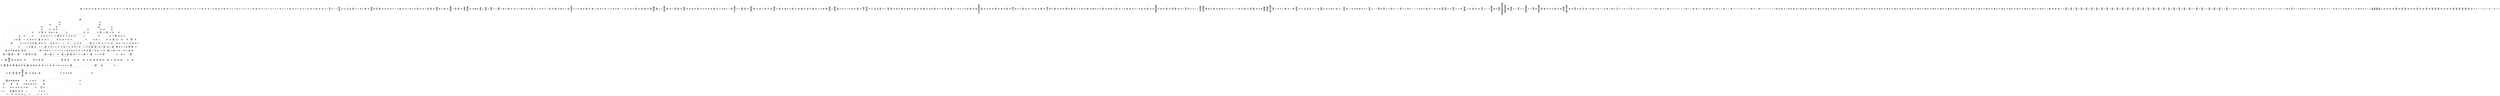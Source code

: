 /* Generated by GvGen v.1.0 (https://www.github.com/stricaud/gvgen) */

digraph G {
compound=true;
   node1 [label="[anywhere]"];
   node2 [label="# 0x0
PUSHX Data
PUSHX Data
MSTORE
PUSHX LogicData
CALLDATASIZE
LT
PUSHX Data
JUMPI
"];
   node3 [label="# 0xd
PUSHX Data
CALLDATALOAD
PUSHX BitData
SHR
PUSHX LogicData
GT
PUSHX Data
JUMPI
"];
   node4 [label="# 0x1e
PUSHX LogicData
GT
PUSHX Data
JUMPI
"];
   node5 [label="# 0x29
PUSHX LogicData
GT
PUSHX Data
JUMPI
"];
   node6 [label="# 0x34
PUSHX LogicData
GT
PUSHX Data
JUMPI
"];
   node7 [label="# 0x3f
PUSHX LogicData
EQ
PUSHX Data
JUMPI
"];
   node8 [label="# 0x4a
PUSHX LogicData
EQ
PUSHX Data
JUMPI
"];
   node9 [label="# 0x55
PUSHX LogicData
EQ
PUSHX Data
JUMPI
"];
   node10 [label="# 0x60
PUSHX LogicData
EQ
PUSHX Data
JUMPI
"];
   node11 [label="# 0x6b
PUSHX Data
JUMP
"];
   node12 [label="# 0x6f
JUMPDEST
PUSHX LogicData
EQ
PUSHX Data
JUMPI
"];
   node13 [label="# 0x7b
PUSHX LogicData
EQ
PUSHX Data
JUMPI
"];
   node14 [label="# 0x86
PUSHX LogicData
EQ
PUSHX Data
JUMPI
"];
   node15 [label="# 0x91
PUSHX Data
JUMP
"];
   node16 [label="# 0x95
JUMPDEST
PUSHX LogicData
EQ
PUSHX Data
JUMPI
"];
   node17 [label="# 0xa1
PUSHX LogicData
EQ
PUSHX Data
JUMPI
"];
   node18 [label="# 0xac
PUSHX LogicData
EQ
PUSHX Data
JUMPI
"];
   node19 [label="# 0xb7
PUSHX LogicData
EQ
PUSHX Data
JUMPI
"];
   node20 [label="# 0xc2
PUSHX LogicData
EQ
PUSHX Data
JUMPI
"];
   node21 [label="# 0xcd
PUSHX LogicData
EQ
PUSHX Data
JUMPI
"];
   node22 [label="# 0xd8
PUSHX Data
JUMP
"];
   node23 [label="# 0xdc
JUMPDEST
PUSHX LogicData
GT
PUSHX Data
JUMPI
"];
   node24 [label="# 0xe8
PUSHX LogicData
EQ
PUSHX Data
JUMPI
"];
   node25 [label="# 0xf3
PUSHX LogicData
EQ
PUSHX Data
JUMPI
"];
   node26 [label="# 0xfe
PUSHX LogicData
EQ
PUSHX Data
JUMPI
"];
   node27 [label="# 0x109
PUSHX LogicData
EQ
PUSHX Data
JUMPI
"];
   node28 [label="# 0x114
PUSHX LogicData
EQ
PUSHX Data
JUMPI
"];
   node29 [label="# 0x11f
PUSHX LogicData
EQ
PUSHX Data
JUMPI
"];
   node30 [label="# 0x12a
PUSHX Data
JUMP
"];
   node31 [label="# 0x12e
JUMPDEST
PUSHX LogicData
EQ
PUSHX Data
JUMPI
"];
   node32 [label="# 0x13a
PUSHX LogicData
EQ
PUSHX Data
JUMPI
"];
   node33 [label="# 0x145
PUSHX LogicData
EQ
PUSHX Data
JUMPI
"];
   node34 [label="# 0x150
PUSHX LogicData
EQ
PUSHX Data
JUMPI
"];
   node35 [label="# 0x15b
PUSHX LogicData
EQ
PUSHX Data
JUMPI
"];
   node36 [label="# 0x166
PUSHX LogicData
EQ
PUSHX Data
JUMPI
"];
   node37 [label="# 0x171
PUSHX Data
JUMP
"];
   node38 [label="# 0x175
JUMPDEST
PUSHX LogicData
GT
PUSHX Data
JUMPI
"];
   node39 [label="# 0x181
PUSHX LogicData
GT
PUSHX Data
JUMPI
"];
   node40 [label="# 0x18c
PUSHX LogicData
GT
PUSHX Data
JUMPI
"];
   node41 [label="# 0x197
PUSHX LogicData
EQ
PUSHX Data
JUMPI
"];
   node42 [label="# 0x1a2
PUSHX LogicData
EQ
PUSHX Data
JUMPI
"];
   node43 [label="# 0x1ad
PUSHX LogicData
EQ
PUSHX Data
JUMPI
"];
   node44 [label="# 0x1b8
PUSHX LogicData
EQ
PUSHX Data
JUMPI
"];
   node45 [label="# 0x1c3
PUSHX Data
JUMP
"];
   node46 [label="# 0x1c7
JUMPDEST
PUSHX LogicData
EQ
PUSHX Data
JUMPI
"];
   node47 [label="# 0x1d3
PUSHX LogicData
EQ
PUSHX Data
JUMPI
"];
   node48 [label="# 0x1de
PUSHX LogicData
EQ
PUSHX Data
JUMPI
"];
   node49 [label="# 0x1e9
PUSHX Data
JUMP
"];
   node50 [label="# 0x1ed
JUMPDEST
PUSHX LogicData
EQ
PUSHX Data
JUMPI
"];
   node51 [label="# 0x1f9
PUSHX LogicData
EQ
PUSHX Data
JUMPI
"];
   node52 [label="# 0x204
PUSHX LogicData
EQ
PUSHX Data
JUMPI
"];
   node53 [label="# 0x20f
PUSHX LogicData
EQ
PUSHX Data
JUMPI
"];
   node54 [label="# 0x21a
PUSHX LogicData
EQ
PUSHX Data
JUMPI
"];
   node55 [label="# 0x225
PUSHX LogicData
EQ
PUSHX Data
JUMPI
"];
   node56 [label="# 0x230
PUSHX Data
JUMP
"];
   node57 [label="# 0x234
JUMPDEST
PUSHX LogicData
GT
PUSHX Data
JUMPI
"];
   node58 [label="# 0x240
PUSHX LogicData
EQ
PUSHX Data
JUMPI
"];
   node59 [label="# 0x24b
PUSHX LogicData
EQ
PUSHX Data
JUMPI
"];
   node60 [label="# 0x256
PUSHX LogicData
EQ
PUSHX Data
JUMPI
"];
   node61 [label="# 0x261
PUSHX LogicData
EQ
PUSHX Data
JUMPI
"];
   node62 [label="# 0x26c
PUSHX LogicData
EQ
PUSHX Data
JUMPI
"];
   node63 [label="# 0x277
PUSHX LogicData
EQ
PUSHX Data
JUMPI
"];
   node64 [label="# 0x282
PUSHX Data
JUMP
"];
   node65 [label="# 0x286
JUMPDEST
PUSHX LogicData
EQ
PUSHX Data
JUMPI
"];
   node66 [label="# 0x292
PUSHX LogicData
EQ
PUSHX Data
JUMPI
"];
   node67 [label="# 0x29d
PUSHX LogicData
EQ
PUSHX Data
JUMPI
"];
   node68 [label="# 0x2a8
PUSHX LogicData
EQ
PUSHX Data
JUMPI
"];
   node69 [label="# 0x2b3
PUSHX LogicData
EQ
PUSHX Data
JUMPI
"];
   node70 [label="# 0x2be
PUSHX LogicData
EQ
PUSHX Data
JUMPI
"];
   node71 [label="# 0x2c9
JUMPDEST
PUSHX Data
REVERT
"];
   node72 [label="# 0x2ce
JUMPDEST
CALLVALUE
ISZERO
PUSHX Data
JUMPI
"];
   node73 [label="# 0x2d6
PUSHX Data
REVERT
"];
   node74 [label="# 0x2da
JUMPDEST
PUSHX Data
PUSHX ArithData
CALLDATASIZE
SUB
ADD
PUSHX Data
PUSHX Data
JUMP
"];
   node75 [label="# 0x2f0
JUMPDEST
PUSHX Data
JUMP
"];
   node76 [label="# 0x2f5
JUMPDEST
PUSHX MemData
MLOAD
PUSHX Data
PUSHX Data
JUMP
"];
   node77 [label="# 0x302
JUMPDEST
PUSHX MemData
MLOAD
SUB
RETURN
"];
   node78 [label="# 0x30b
JUMPDEST
CALLVALUE
ISZERO
PUSHX Data
JUMPI
"];
   node79 [label="# 0x313
PUSHX Data
REVERT
"];
   node80 [label="# 0x317
JUMPDEST
PUSHX Data
PUSHX Data
JUMP
"];
   node81 [label="# 0x320
JUMPDEST
PUSHX MemData
MLOAD
PUSHX Data
PUSHX Data
JUMP
"];
   node82 [label="# 0x32d
JUMPDEST
PUSHX MemData
MLOAD
SUB
RETURN
"];
   node83 [label="# 0x336
JUMPDEST
CALLVALUE
ISZERO
PUSHX Data
JUMPI
"];
   node84 [label="# 0x33e
PUSHX Data
REVERT
"];
   node85 [label="# 0x342
JUMPDEST
PUSHX Data
PUSHX Data
JUMP
"];
   node86 [label="# 0x34b
JUMPDEST
PUSHX MemData
MLOAD
PUSHX Data
PUSHX Data
JUMP
"];
   node87 [label="# 0x358
JUMPDEST
PUSHX MemData
MLOAD
SUB
RETURN
"];
   node88 [label="# 0x361
JUMPDEST
CALLVALUE
ISZERO
PUSHX Data
JUMPI
"];
   node89 [label="# 0x369
PUSHX Data
REVERT
"];
   node90 [label="# 0x36d
JUMPDEST
PUSHX Data
PUSHX ArithData
CALLDATASIZE
SUB
ADD
PUSHX Data
PUSHX Data
JUMP
"];
   node91 [label="# 0x383
JUMPDEST
PUSHX Data
JUMP
"];
   node92 [label="# 0x388
JUMPDEST
PUSHX MemData
MLOAD
PUSHX Data
PUSHX Data
JUMP
"];
   node93 [label="# 0x395
JUMPDEST
PUSHX MemData
MLOAD
SUB
RETURN
"];
   node94 [label="# 0x39e
JUMPDEST
CALLVALUE
ISZERO
PUSHX Data
JUMPI
"];
   node95 [label="# 0x3a6
PUSHX Data
REVERT
"];
   node96 [label="# 0x3aa
JUMPDEST
PUSHX Data
PUSHX ArithData
CALLDATASIZE
SUB
ADD
PUSHX Data
PUSHX Data
JUMP
"];
   node97 [label="# 0x3c0
JUMPDEST
PUSHX Data
JUMP
"];
   node98 [label="# 0x3c5
JUMPDEST
STOP
"];
   node99 [label="# 0x3c7
JUMPDEST
CALLVALUE
ISZERO
PUSHX Data
JUMPI
"];
   node100 [label="# 0x3cf
PUSHX Data
REVERT
"];
   node101 [label="# 0x3d3
JUMPDEST
PUSHX Data
PUSHX Data
JUMP
"];
   node102 [label="# 0x3dc
JUMPDEST
PUSHX MemData
MLOAD
PUSHX Data
PUSHX Data
JUMP
"];
   node103 [label="# 0x3e9
JUMPDEST
PUSHX MemData
MLOAD
SUB
RETURN
"];
   node104 [label="# 0x3f2
JUMPDEST
CALLVALUE
ISZERO
PUSHX Data
JUMPI
"];
   node105 [label="# 0x3fa
PUSHX Data
REVERT
"];
   node106 [label="# 0x3fe
JUMPDEST
PUSHX Data
PUSHX Data
JUMP
"];
   node107 [label="# 0x407
JUMPDEST
PUSHX MemData
MLOAD
PUSHX Data
PUSHX Data
JUMP
"];
   node108 [label="# 0x414
JUMPDEST
PUSHX MemData
MLOAD
SUB
RETURN
"];
   node109 [label="# 0x41d
JUMPDEST
CALLVALUE
ISZERO
PUSHX Data
JUMPI
"];
   node110 [label="# 0x425
PUSHX Data
REVERT
"];
   node111 [label="# 0x429
JUMPDEST
PUSHX Data
PUSHX ArithData
CALLDATASIZE
SUB
ADD
PUSHX Data
PUSHX Data
JUMP
"];
   node112 [label="# 0x43f
JUMPDEST
PUSHX Data
JUMP
"];
   node113 [label="# 0x444
JUMPDEST
STOP
"];
   node114 [label="# 0x446
JUMPDEST
CALLVALUE
ISZERO
PUSHX Data
JUMPI
"];
   node115 [label="# 0x44e
PUSHX Data
REVERT
"];
   node116 [label="# 0x452
JUMPDEST
PUSHX Data
PUSHX ArithData
CALLDATASIZE
SUB
ADD
PUSHX Data
PUSHX Data
JUMP
"];
   node117 [label="# 0x468
JUMPDEST
PUSHX Data
JUMP
"];
   node118 [label="# 0x46d
JUMPDEST
PUSHX MemData
MLOAD
PUSHX Data
PUSHX Data
JUMP
"];
   node119 [label="# 0x47a
JUMPDEST
PUSHX MemData
MLOAD
SUB
RETURN
"];
   node120 [label="# 0x483
JUMPDEST
CALLVALUE
ISZERO
PUSHX Data
JUMPI
"];
   node121 [label="# 0x48b
PUSHX Data
REVERT
"];
   node122 [label="# 0x48f
JUMPDEST
PUSHX Data
PUSHX Data
JUMP
"];
   node123 [label="# 0x498
JUMPDEST
PUSHX MemData
MLOAD
PUSHX Data
PUSHX Data
JUMP
"];
   node124 [label="# 0x4a5
JUMPDEST
PUSHX MemData
MLOAD
SUB
RETURN
"];
   node125 [label="# 0x4ae
JUMPDEST
CALLVALUE
ISZERO
PUSHX Data
JUMPI
"];
   node126 [label="# 0x4b6
PUSHX Data
REVERT
"];
   node127 [label="# 0x4ba
JUMPDEST
PUSHX Data
PUSHX ArithData
CALLDATASIZE
SUB
ADD
PUSHX Data
PUSHX Data
JUMP
"];
   node128 [label="# 0x4d0
JUMPDEST
PUSHX Data
JUMP
"];
   node129 [label="# 0x4d5
JUMPDEST
PUSHX MemData
MLOAD
PUSHX Data
PUSHX Data
JUMP
"];
   node130 [label="# 0x4e2
JUMPDEST
PUSHX MemData
MLOAD
SUB
RETURN
"];
   node131 [label="# 0x4eb
JUMPDEST
CALLVALUE
ISZERO
PUSHX Data
JUMPI
"];
   node132 [label="# 0x4f3
PUSHX Data
REVERT
"];
   node133 [label="# 0x4f7
JUMPDEST
PUSHX Data
PUSHX Data
JUMP
"];
   node134 [label="# 0x500
JUMPDEST
PUSHX MemData
MLOAD
PUSHX Data
PUSHX Data
JUMP
"];
   node135 [label="# 0x50d
JUMPDEST
PUSHX MemData
MLOAD
SUB
RETURN
"];
   node136 [label="# 0x516
JUMPDEST
CALLVALUE
ISZERO
PUSHX Data
JUMPI
"];
   node137 [label="# 0x51e
PUSHX Data
REVERT
"];
   node138 [label="# 0x522
JUMPDEST
PUSHX Data
PUSHX ArithData
CALLDATASIZE
SUB
ADD
PUSHX Data
PUSHX Data
JUMP
"];
   node139 [label="# 0x538
JUMPDEST
PUSHX Data
JUMP
"];
   node140 [label="# 0x53d
JUMPDEST
PUSHX MemData
MLOAD
PUSHX Data
PUSHX Data
JUMP
"];
   node141 [label="# 0x54a
JUMPDEST
PUSHX MemData
MLOAD
SUB
RETURN
"];
   node142 [label="# 0x553
JUMPDEST
CALLVALUE
ISZERO
PUSHX Data
JUMPI
"];
   node143 [label="# 0x55b
PUSHX Data
REVERT
"];
   node144 [label="# 0x55f
JUMPDEST
PUSHX Data
PUSHX Data
JUMP
"];
   node145 [label="# 0x568
JUMPDEST
PUSHX MemData
MLOAD
PUSHX Data
PUSHX Data
JUMP
"];
   node146 [label="# 0x575
JUMPDEST
PUSHX MemData
MLOAD
SUB
RETURN
"];
   node147 [label="# 0x57e
JUMPDEST
CALLVALUE
ISZERO
PUSHX Data
JUMPI
"];
   node148 [label="# 0x586
PUSHX Data
REVERT
"];
   node149 [label="# 0x58a
JUMPDEST
PUSHX Data
PUSHX ArithData
CALLDATASIZE
SUB
ADD
PUSHX Data
PUSHX Data
JUMP
"];
   node150 [label="# 0x5a0
JUMPDEST
PUSHX Data
JUMP
"];
   node151 [label="# 0x5a5
JUMPDEST
PUSHX MemData
MLOAD
PUSHX Data
PUSHX Data
JUMP
"];
   node152 [label="# 0x5b2
JUMPDEST
PUSHX MemData
MLOAD
SUB
RETURN
"];
   node153 [label="# 0x5bb
JUMPDEST
PUSHX Data
PUSHX Data
JUMP
"];
   node154 [label="# 0x5c3
JUMPDEST
STOP
"];
   node155 [label="# 0x5c5
JUMPDEST
CALLVALUE
ISZERO
PUSHX Data
JUMPI
"];
   node156 [label="# 0x5cd
PUSHX Data
REVERT
"];
   node157 [label="# 0x5d1
JUMPDEST
PUSHX Data
PUSHX ArithData
CALLDATASIZE
SUB
ADD
PUSHX Data
PUSHX Data
JUMP
"];
   node158 [label="# 0x5e7
JUMPDEST
PUSHX Data
JUMP
"];
   node159 [label="# 0x5ec
JUMPDEST
STOP
"];
   node160 [label="# 0x5ee
JUMPDEST
CALLVALUE
ISZERO
PUSHX Data
JUMPI
"];
   node161 [label="# 0x5f6
PUSHX Data
REVERT
"];
   node162 [label="# 0x5fa
JUMPDEST
PUSHX Data
PUSHX ArithData
CALLDATASIZE
SUB
ADD
PUSHX Data
PUSHX Data
JUMP
"];
   node163 [label="# 0x610
JUMPDEST
PUSHX Data
JUMP
"];
   node164 [label="# 0x615
JUMPDEST
PUSHX MemData
MLOAD
PUSHX Data
PUSHX Data
JUMP
"];
   node165 [label="# 0x622
JUMPDEST
PUSHX MemData
MLOAD
SUB
RETURN
"];
   node166 [label="# 0x62b
JUMPDEST
CALLVALUE
ISZERO
PUSHX Data
JUMPI
"];
   node167 [label="# 0x633
PUSHX Data
REVERT
"];
   node168 [label="# 0x637
JUMPDEST
PUSHX Data
PUSHX Data
JUMP
"];
   node169 [label="# 0x640
JUMPDEST
PUSHX MemData
MLOAD
PUSHX Data
PUSHX Data
JUMP
"];
   node170 [label="# 0x64d
JUMPDEST
PUSHX MemData
MLOAD
SUB
RETURN
"];
   node171 [label="# 0x656
JUMPDEST
CALLVALUE
ISZERO
PUSHX Data
JUMPI
"];
   node172 [label="# 0x65e
PUSHX Data
REVERT
"];
   node173 [label="# 0x662
JUMPDEST
PUSHX Data
PUSHX Data
JUMP
"];
   node174 [label="# 0x66b
JUMPDEST
PUSHX MemData
MLOAD
PUSHX Data
PUSHX Data
JUMP
"];
   node175 [label="# 0x678
JUMPDEST
PUSHX MemData
MLOAD
SUB
RETURN
"];
   node176 [label="# 0x681
JUMPDEST
CALLVALUE
ISZERO
PUSHX Data
JUMPI
"];
   node177 [label="# 0x689
PUSHX Data
REVERT
"];
   node178 [label="# 0x68d
JUMPDEST
PUSHX Data
PUSHX ArithData
CALLDATASIZE
SUB
ADD
PUSHX Data
PUSHX Data
JUMP
"];
   node179 [label="# 0x6a3
JUMPDEST
PUSHX Data
JUMP
"];
   node180 [label="# 0x6a8
JUMPDEST
STOP
"];
   node181 [label="# 0x6aa
JUMPDEST
CALLVALUE
ISZERO
PUSHX Data
JUMPI
"];
   node182 [label="# 0x6b2
PUSHX Data
REVERT
"];
   node183 [label="# 0x6b6
JUMPDEST
PUSHX Data
PUSHX ArithData
CALLDATASIZE
SUB
ADD
PUSHX Data
PUSHX Data
JUMP
"];
   node184 [label="# 0x6cc
JUMPDEST
PUSHX Data
JUMP
"];
   node185 [label="# 0x6d1
JUMPDEST
STOP
"];
   node186 [label="# 0x6d3
JUMPDEST
CALLVALUE
ISZERO
PUSHX Data
JUMPI
"];
   node187 [label="# 0x6db
PUSHX Data
REVERT
"];
   node188 [label="# 0x6df
JUMPDEST
PUSHX Data
PUSHX ArithData
CALLDATASIZE
SUB
ADD
PUSHX Data
PUSHX Data
JUMP
"];
   node189 [label="# 0x6f5
JUMPDEST
PUSHX Data
JUMP
"];
   node190 [label="# 0x6fa
JUMPDEST
PUSHX MemData
MLOAD
PUSHX Data
PUSHX Data
JUMP
"];
   node191 [label="# 0x707
JUMPDEST
PUSHX MemData
MLOAD
SUB
RETURN
"];
   node192 [label="# 0x710
JUMPDEST
CALLVALUE
ISZERO
PUSHX Data
JUMPI
"];
   node193 [label="# 0x718
PUSHX Data
REVERT
"];
   node194 [label="# 0x71c
JUMPDEST
PUSHX Data
PUSHX Data
JUMP
"];
   node195 [label="# 0x725
JUMPDEST
PUSHX MemData
MLOAD
PUSHX Data
PUSHX Data
JUMP
"];
   node196 [label="# 0x732
JUMPDEST
PUSHX MemData
MLOAD
SUB
RETURN
"];
   node197 [label="# 0x73b
JUMPDEST
PUSHX Data
PUSHX Data
JUMP
"];
   node198 [label="# 0x743
JUMPDEST
STOP
"];
   node199 [label="# 0x745
JUMPDEST
CALLVALUE
ISZERO
PUSHX Data
JUMPI
"];
   node200 [label="# 0x74d
PUSHX Data
REVERT
"];
   node201 [label="# 0x751
JUMPDEST
PUSHX Data
PUSHX ArithData
CALLDATASIZE
SUB
ADD
PUSHX Data
PUSHX Data
JUMP
"];
   node202 [label="# 0x767
JUMPDEST
PUSHX Data
JUMP
"];
   node203 [label="# 0x76c
JUMPDEST
PUSHX MemData
MLOAD
PUSHX Data
PUSHX Data
JUMP
"];
   node204 [label="# 0x779
JUMPDEST
PUSHX MemData
MLOAD
SUB
RETURN
"];
   node205 [label="# 0x782
JUMPDEST
CALLVALUE
ISZERO
PUSHX Data
JUMPI
"];
   node206 [label="# 0x78a
PUSHX Data
REVERT
"];
   node207 [label="# 0x78e
JUMPDEST
PUSHX Data
PUSHX ArithData
CALLDATASIZE
SUB
ADD
PUSHX Data
PUSHX Data
JUMP
"];
   node208 [label="# 0x7a4
JUMPDEST
PUSHX Data
JUMP
"];
   node209 [label="# 0x7a9
JUMPDEST
PUSHX MemData
MLOAD
PUSHX Data
PUSHX Data
JUMP
"];
   node210 [label="# 0x7b6
JUMPDEST
PUSHX MemData
MLOAD
SUB
RETURN
"];
   node211 [label="# 0x7bf
JUMPDEST
CALLVALUE
ISZERO
PUSHX Data
JUMPI
"];
   node212 [label="# 0x7c7
PUSHX Data
REVERT
"];
   node213 [label="# 0x7cb
JUMPDEST
PUSHX Data
PUSHX Data
JUMP
"];
   node214 [label="# 0x7d4
JUMPDEST
STOP
"];
   node215 [label="# 0x7d6
JUMPDEST
CALLVALUE
ISZERO
PUSHX Data
JUMPI
"];
   node216 [label="# 0x7de
PUSHX Data
REVERT
"];
   node217 [label="# 0x7e2
JUMPDEST
PUSHX Data
PUSHX ArithData
CALLDATASIZE
SUB
ADD
PUSHX Data
PUSHX Data
JUMP
"];
   node218 [label="# 0x7f8
JUMPDEST
PUSHX Data
JUMP
"];
   node219 [label="# 0x7fd
JUMPDEST
STOP
"];
   node220 [label="# 0x7ff
JUMPDEST
CALLVALUE
ISZERO
PUSHX Data
JUMPI
"];
   node221 [label="# 0x807
PUSHX Data
REVERT
"];
   node222 [label="# 0x80b
JUMPDEST
PUSHX Data
PUSHX Data
JUMP
"];
   node223 [label="# 0x814
JUMPDEST
PUSHX MemData
MLOAD
PUSHX Data
PUSHX Data
JUMP
"];
   node224 [label="# 0x821
JUMPDEST
PUSHX MemData
MLOAD
SUB
RETURN
"];
   node225 [label="# 0x82a
JUMPDEST
CALLVALUE
ISZERO
PUSHX Data
JUMPI
"];
   node226 [label="# 0x832
PUSHX Data
REVERT
"];
   node227 [label="# 0x836
JUMPDEST
PUSHX Data
PUSHX ArithData
CALLDATASIZE
SUB
ADD
PUSHX Data
PUSHX Data
JUMP
"];
   node228 [label="# 0x84c
JUMPDEST
PUSHX Data
JUMP
"];
   node229 [label="# 0x851
JUMPDEST
STOP
"];
   node230 [label="# 0x853
JUMPDEST
PUSHX Data
PUSHX ArithData
CALLDATASIZE
SUB
ADD
PUSHX Data
PUSHX Data
JUMP
"];
   node231 [label="# 0x868
JUMPDEST
PUSHX Data
JUMP
"];
   node232 [label="# 0x86d
JUMPDEST
STOP
"];
   node233 [label="# 0x86f
JUMPDEST
CALLVALUE
ISZERO
PUSHX Data
JUMPI
"];
   node234 [label="# 0x877
PUSHX Data
REVERT
"];
   node235 [label="# 0x87b
JUMPDEST
PUSHX Data
PUSHX ArithData
CALLDATASIZE
SUB
ADD
PUSHX Data
PUSHX Data
JUMP
"];
   node236 [label="# 0x891
JUMPDEST
PUSHX Data
JUMP
"];
   node237 [label="# 0x896
JUMPDEST
STOP
"];
   node238 [label="# 0x898
JUMPDEST
CALLVALUE
ISZERO
PUSHX Data
JUMPI
"];
   node239 [label="# 0x8a0
PUSHX Data
REVERT
"];
   node240 [label="# 0x8a4
JUMPDEST
PUSHX Data
PUSHX Data
JUMP
"];
   node241 [label="# 0x8ad
JUMPDEST
PUSHX MemData
MLOAD
PUSHX Data
PUSHX Data
JUMP
"];
   node242 [label="# 0x8ba
JUMPDEST
PUSHX MemData
MLOAD
SUB
RETURN
"];
   node243 [label="# 0x8c3
JUMPDEST
CALLVALUE
ISZERO
PUSHX Data
JUMPI
"];
   node244 [label="# 0x8cb
PUSHX Data
REVERT
"];
   node245 [label="# 0x8cf
JUMPDEST
PUSHX Data
PUSHX Data
JUMP
"];
   node246 [label="# 0x8d8
JUMPDEST
PUSHX MemData
MLOAD
PUSHX Data
PUSHX Data
JUMP
"];
   node247 [label="# 0x8e5
JUMPDEST
PUSHX MemData
MLOAD
SUB
RETURN
"];
   node248 [label="# 0x8ee
JUMPDEST
PUSHX Data
PUSHX ArithData
CALLDATASIZE
SUB
ADD
PUSHX Data
PUSHX Data
JUMP
"];
   node249 [label="# 0x903
JUMPDEST
PUSHX Data
JUMP
"];
   node250 [label="# 0x908
JUMPDEST
STOP
"];
   node251 [label="# 0x90a
JUMPDEST
CALLVALUE
ISZERO
PUSHX Data
JUMPI
"];
   node252 [label="# 0x912
PUSHX Data
REVERT
"];
   node253 [label="# 0x916
JUMPDEST
PUSHX Data
PUSHX ArithData
CALLDATASIZE
SUB
ADD
PUSHX Data
PUSHX Data
JUMP
"];
   node254 [label="# 0x92c
JUMPDEST
PUSHX Data
JUMP
"];
   node255 [label="# 0x931
JUMPDEST
STOP
"];
   node256 [label="# 0x933
JUMPDEST
CALLVALUE
ISZERO
PUSHX Data
JUMPI
"];
   node257 [label="# 0x93b
PUSHX Data
REVERT
"];
   node258 [label="# 0x93f
JUMPDEST
PUSHX Data
PUSHX ArithData
CALLDATASIZE
SUB
ADD
PUSHX Data
PUSHX Data
JUMP
"];
   node259 [label="# 0x955
JUMPDEST
PUSHX Data
JUMP
"];
   node260 [label="# 0x95a
JUMPDEST
STOP
"];
   node261 [label="# 0x95c
JUMPDEST
CALLVALUE
ISZERO
PUSHX Data
JUMPI
"];
   node262 [label="# 0x964
PUSHX Data
REVERT
"];
   node263 [label="# 0x968
JUMPDEST
PUSHX Data
PUSHX ArithData
CALLDATASIZE
SUB
ADD
PUSHX Data
PUSHX Data
JUMP
"];
   node264 [label="# 0x97e
JUMPDEST
PUSHX Data
JUMP
"];
   node265 [label="# 0x983
JUMPDEST
STOP
"];
   node266 [label="# 0x985
JUMPDEST
CALLVALUE
ISZERO
PUSHX Data
JUMPI
"];
   node267 [label="# 0x98d
PUSHX Data
REVERT
"];
   node268 [label="# 0x991
JUMPDEST
PUSHX Data
PUSHX Data
JUMP
"];
   node269 [label="# 0x99a
JUMPDEST
PUSHX MemData
MLOAD
PUSHX Data
PUSHX Data
JUMP
"];
   node270 [label="# 0x9a7
JUMPDEST
PUSHX MemData
MLOAD
SUB
RETURN
"];
   node271 [label="# 0x9b0
JUMPDEST
CALLVALUE
ISZERO
PUSHX Data
JUMPI
"];
   node272 [label="# 0x9b8
PUSHX Data
REVERT
"];
   node273 [label="# 0x9bc
JUMPDEST
PUSHX Data
PUSHX ArithData
CALLDATASIZE
SUB
ADD
PUSHX Data
PUSHX Data
JUMP
"];
   node274 [label="# 0x9d2
JUMPDEST
PUSHX Data
JUMP
"];
   node275 [label="# 0x9d7
JUMPDEST
STOP
"];
   node276 [label="# 0x9d9
JUMPDEST
CALLVALUE
ISZERO
PUSHX Data
JUMPI
"];
   node277 [label="# 0x9e1
PUSHX Data
REVERT
"];
   node278 [label="# 0x9e5
JUMPDEST
PUSHX Data
PUSHX ArithData
CALLDATASIZE
SUB
ADD
PUSHX Data
PUSHX Data
JUMP
"];
   node279 [label="# 0x9fb
JUMPDEST
PUSHX Data
JUMP
"];
   node280 [label="# 0xa00
JUMPDEST
PUSHX MemData
MLOAD
PUSHX Data
PUSHX Data
JUMP
"];
   node281 [label="# 0xa0d
JUMPDEST
PUSHX MemData
MLOAD
SUB
RETURN
"];
   node282 [label="# 0xa16
JUMPDEST
CALLVALUE
ISZERO
PUSHX Data
JUMPI
"];
   node283 [label="# 0xa1e
PUSHX Data
REVERT
"];
   node284 [label="# 0xa22
JUMPDEST
PUSHX Data
PUSHX ArithData
CALLDATASIZE
SUB
ADD
PUSHX Data
PUSHX Data
JUMP
"];
   node285 [label="# 0xa38
JUMPDEST
PUSHX Data
JUMP
"];
   node286 [label="# 0xa3d
JUMPDEST
STOP
"];
   node287 [label="# 0xa3f
JUMPDEST
CALLVALUE
ISZERO
PUSHX Data
JUMPI
"];
   node288 [label="# 0xa47
PUSHX Data
REVERT
"];
   node289 [label="# 0xa4b
JUMPDEST
PUSHX Data
PUSHX Data
JUMP
"];
   node290 [label="# 0xa54
JUMPDEST
PUSHX MemData
MLOAD
PUSHX Data
PUSHX Data
JUMP
"];
   node291 [label="# 0xa61
JUMPDEST
PUSHX MemData
MLOAD
SUB
RETURN
"];
   node292 [label="# 0xa6a
JUMPDEST
CALLVALUE
ISZERO
PUSHX Data
JUMPI
"];
   node293 [label="# 0xa72
PUSHX Data
REVERT
"];
   node294 [label="# 0xa76
JUMPDEST
PUSHX Data
PUSHX ArithData
CALLDATASIZE
SUB
ADD
PUSHX Data
PUSHX Data
JUMP
"];
   node295 [label="# 0xa8c
JUMPDEST
PUSHX Data
JUMP
"];
   node296 [label="# 0xa91
JUMPDEST
STOP
"];
   node297 [label="# 0xa93
JUMPDEST
CALLVALUE
ISZERO
PUSHX Data
JUMPI
"];
   node298 [label="# 0xa9b
PUSHX Data
REVERT
"];
   node299 [label="# 0xa9f
JUMPDEST
PUSHX Data
PUSHX Data
JUMP
"];
   node300 [label="# 0xaa8
JUMPDEST
PUSHX MemData
MLOAD
PUSHX Data
PUSHX Data
JUMP
"];
   node301 [label="# 0xab5
JUMPDEST
PUSHX MemData
MLOAD
SUB
RETURN
"];
   node302 [label="# 0xabe
JUMPDEST
CALLVALUE
ISZERO
PUSHX Data
JUMPI
"];
   node303 [label="# 0xac6
PUSHX Data
REVERT
"];
   node304 [label="# 0xaca
JUMPDEST
PUSHX Data
PUSHX Data
JUMP
"];
   node305 [label="# 0xad3
JUMPDEST
PUSHX MemData
MLOAD
PUSHX Data
PUSHX Data
JUMP
"];
   node306 [label="# 0xae0
JUMPDEST
PUSHX MemData
MLOAD
SUB
RETURN
"];
   node307 [label="# 0xae9
JUMPDEST
CALLVALUE
ISZERO
PUSHX Data
JUMPI
"];
   node308 [label="# 0xaf1
PUSHX Data
REVERT
"];
   node309 [label="# 0xaf5
JUMPDEST
PUSHX Data
PUSHX ArithData
CALLDATASIZE
SUB
ADD
PUSHX Data
PUSHX Data
JUMP
"];
   node310 [label="# 0xb0b
JUMPDEST
PUSHX Data
JUMP
"];
   node311 [label="# 0xb10
JUMPDEST
PUSHX MemData
MLOAD
PUSHX Data
PUSHX Data
JUMP
"];
   node312 [label="# 0xb1d
JUMPDEST
PUSHX MemData
MLOAD
SUB
RETURN
"];
   node313 [label="# 0xb26
JUMPDEST
CALLVALUE
ISZERO
PUSHX Data
JUMPI
"];
   node314 [label="# 0xb2e
PUSHX Data
REVERT
"];
   node315 [label="# 0xb32
JUMPDEST
PUSHX Data
PUSHX Data
JUMP
"];
   node316 [label="# 0xb3b
JUMPDEST
PUSHX MemData
MLOAD
PUSHX Data
PUSHX Data
JUMP
"];
   node317 [label="# 0xb48
JUMPDEST
PUSHX MemData
MLOAD
SUB
RETURN
"];
   node318 [label="# 0xb51
JUMPDEST
CALLVALUE
ISZERO
PUSHX Data
JUMPI
"];
   node319 [label="# 0xb59
PUSHX Data
REVERT
"];
   node320 [label="# 0xb5d
JUMPDEST
PUSHX Data
PUSHX ArithData
CALLDATASIZE
SUB
ADD
PUSHX Data
PUSHX Data
JUMP
"];
   node321 [label="# 0xb73
JUMPDEST
PUSHX Data
JUMP
"];
   node322 [label="# 0xb78
JUMPDEST
STOP
"];
   node323 [label="# 0xb7a
JUMPDEST
PUSHX Data
PUSHX BitData
PUSHX BitData
NOT
AND
PUSHX BitData
NOT
AND
EQ
PUSHX Data
JUMPI
"];
   node324 [label="# 0xbe3
PUSHX Data
PUSHX Data
JUMP
"];
   node325 [label="# 0xbec
JUMPDEST
"];
   node326 [label="# 0xbed
JUMPDEST
JUMP
"];
   node327 [label="# 0xbf4
JUMPDEST
PUSHX StorData
SLOAD
JUMP
"];
   node328 [label="# 0xbfa
JUMPDEST
PUSHX Data
PUSHX StorData
SLOAD
PUSHX Data
PUSHX Data
JUMP
"];
   node329 [label="# 0xc09
JUMPDEST
PUSHX ArithData
ADD
PUSHX ArithData
DIV
MUL
PUSHX ArithData
ADD
PUSHX MemData
MLOAD
ADD
PUSHX Data
MSTORE
MSTORE
PUSHX ArithData
ADD
SLOAD
PUSHX Data
PUSHX Data
JUMP
"];
   node330 [label="# 0xc35
JUMPDEST
ISZERO
PUSHX Data
JUMPI
"];
   node331 [label="# 0xc3c
PUSHX LogicData
LT
PUSHX Data
JUMPI
"];
   node332 [label="# 0xc44
PUSHX ArithData
SLOAD
DIV
MUL
MSTORE
PUSHX ArithData
ADD
PUSHX Data
JUMP
"];
   node333 [label="# 0xc57
JUMPDEST
ADD
PUSHX Data
MSTORE
PUSHX Data
PUSHX Data
SHA3
"];
   node334 [label="# 0xc65
JUMPDEST
SLOAD
MSTORE
PUSHX ArithData
ADD
PUSHX ArithData
ADD
GT
PUSHX Data
JUMPI
"];
   node335 [label="# 0xc79
SUB
PUSHX BitData
AND
ADD
"];
   node336 [label="# 0xc82
JUMPDEST
JUMP
"];
   node337 [label="# 0xc8c
JUMPDEST
PUSHX Data
PUSHX Data
PUSHX Data
JUMP
"];
   node338 [label="# 0xc97
JUMPDEST
PUSHX Data
JUMPI
"];
   node339 [label="# 0xc9c
PUSHX MemData
MLOAD
PUSHX Data
MSTORE
PUSHX ArithData
ADD
PUSHX Data
PUSHX Data
JUMP
"];
   node340 [label="# 0xccd
JUMPDEST
PUSHX MemData
MLOAD
SUB
REVERT
"];
   node341 [label="# 0xcd6
JUMPDEST
PUSHX Data
PUSHX ArithData
MSTORE
PUSHX ArithData
ADD
MSTORE
PUSHX ArithData
ADD
PUSHX Data
SHA3
PUSHX ArithData
SLOAD
PUSHX ArithData
EXP
DIV
PUSHX BitData
AND
JUMP
"];
   node342 [label="# 0xd11
JUMPDEST
PUSHX Data
PUSHX Data
PUSHX Data
JUMP
"];
   node343 [label="# 0xd1c
JUMPDEST
PUSHX BitData
AND
PUSHX BitData
AND
EQ
ISZERO
PUSHX Data
JUMPI
"];
   node344 [label="# 0xd53
PUSHX MemData
MLOAD
PUSHX Data
MSTORE
PUSHX ArithData
ADD
PUSHX Data
PUSHX Data
JUMP
"];
   node345 [label="# 0xd84
JUMPDEST
PUSHX MemData
MLOAD
SUB
REVERT
"];
   node346 [label="# 0xd8d
JUMPDEST
PUSHX BitData
AND
PUSHX Data
PUSHX Data
JUMP
"];
   node347 [label="# 0xdac
JUMPDEST
PUSHX BitData
AND
EQ
PUSHX Data
JUMPI
"];
   node348 [label="# 0xdc9
PUSHX Data
PUSHX Data
PUSHX Data
JUMP
"];
   node349 [label="# 0xdd5
JUMPDEST
PUSHX Data
JUMP
"];
   node350 [label="# 0xdda
JUMPDEST
"];
   node351 [label="# 0xddb
JUMPDEST
PUSHX Data
JUMPI
"];
   node352 [label="# 0xde0
PUSHX MemData
MLOAD
PUSHX Data
MSTORE
PUSHX ArithData
ADD
PUSHX Data
PUSHX Data
JUMP
"];
   node353 [label="# 0xe11
JUMPDEST
PUSHX MemData
MLOAD
SUB
REVERT
"];
   node354 [label="# 0xe1a
JUMPDEST
PUSHX Data
PUSHX Data
JUMP
"];
   node355 [label="# 0xe24
JUMPDEST
JUMP
"];
   node356 [label="# 0xe29
JUMPDEST
PUSHX Data
PUSHX StorData
SLOAD
JUMP
"];
   node357 [label="# 0xe36
JUMPDEST
PUSHX StorData
PUSHX ArithData
SLOAD
PUSHX ArithData
EXP
DIV
PUSHX BitData
AND
JUMP
"];
   node358 [label="# 0xe49
JUMPDEST
PUSHX Data
PUSHX Data
PUSHX Data
JUMP
"];
   node359 [label="# 0xe54
JUMPDEST
PUSHX Data
JUMP
"];
   node360 [label="# 0xe5a
JUMPDEST
PUSHX Data
JUMPI
"];
   node361 [label="# 0xe5f
PUSHX MemData
MLOAD
PUSHX Data
MSTORE
PUSHX ArithData
ADD
PUSHX Data
PUSHX Data
JUMP
"];
   node362 [label="# 0xe90
JUMPDEST
PUSHX MemData
MLOAD
SUB
REVERT
"];
   node363 [label="# 0xe99
JUMPDEST
PUSHX Data
PUSHX Data
JUMP
"];
   node364 [label="# 0xea4
JUMPDEST
JUMP
"];
   node365 [label="# 0xea9
JUMPDEST
PUSHX BitData
PUSHX BitData
AND
PUSHX BitData
AND
EQ
ISZERO
PUSHX Data
JUMPI
"];
   node366 [label="# 0xee0
PUSHX MemData
MLOAD
PUSHX Data
MSTORE
PUSHX ArithData
ADD
PUSHX Data
PUSHX Data
JUMP
"];
   node367 [label="# 0xf11
JUMPDEST
PUSHX MemData
MLOAD
SUB
REVERT
"];
   node368 [label="# 0xf1a
JUMPDEST
PUSHX Data
PUSHX ArithData
PUSHX BitData
AND
PUSHX BitData
AND
MSTORE
PUSHX ArithData
ADD
MSTORE
PUSHX ArithData
ADD
PUSHX Data
SHA3
SLOAD
JUMP
"];
   node369 [label="# 0xf61
JUMPDEST
PUSHX Data
JUMP
"];
   node370 [label="# 0xf67
JUMPDEST
PUSHX Data
PUSHX Data
PUSHX Data
JUMP
"];
   node371 [label="# 0xf72
JUMPDEST
LT
PUSHX Data
JUMPI
"];
   node372 [label="# 0xf79
PUSHX MemData
MLOAD
PUSHX Data
MSTORE
PUSHX ArithData
ADD
PUSHX Data
PUSHX Data
JUMP
"];
   node373 [label="# 0xfaa
JUMPDEST
PUSHX MemData
MLOAD
SUB
REVERT
"];
   node374 [label="# 0xfb3
JUMPDEST
PUSHX Data
PUSHX ArithData
PUSHX BitData
AND
PUSHX BitData
AND
MSTORE
PUSHX ArithData
ADD
MSTORE
PUSHX ArithData
ADD
PUSHX Data
SHA3
PUSHX ArithData
MSTORE
PUSHX ArithData
ADD
MSTORE
PUSHX ArithData
ADD
PUSHX Data
SHA3
SLOAD
JUMP
"];
   node375 [label="# 0x100c
JUMPDEST
PUSHX Data
PUSHX Data
PUSHX Data
PUSHX Data
JUMP
"];
   node376 [label="# 0x101b
JUMPDEST
JUMP
"];
   node377 [label="# 0x101e
JUMPDEST
PUSHX BitData
PUSHX BitData
AND
PUSHX BitData
AND
EQ
ISZERO
PUSHX Data
JUMPI
"];
   node378 [label="# 0x1055
PUSHX MemData
MLOAD
PUSHX Data
MSTORE
PUSHX ArithData
ADD
PUSHX Data
PUSHX Data
JUMP
"];
   node379 [label="# 0x1086
JUMPDEST
PUSHX MemData
MLOAD
SUB
REVERT
"];
   node380 [label="# 0x108f
JUMPDEST
PUSHX Data
PUSHX ArithData
PUSHX BitData
AND
PUSHX BitData
AND
MSTORE
PUSHX ArithData
ADD
MSTORE
PUSHX ArithData
ADD
PUSHX Data
SHA3
SLOAD
JUMP
"];
   node381 [label="# 0x10d6
JUMPDEST
PUSHX Data
JUMP
"];
   node382 [label="# 0x10db
JUMPDEST
PUSHX Data
PUSHX Data
PUSHX ArithData
PUSHX BitData
AND
PUSHX BitData
AND
MSTORE
PUSHX ArithData
ADD
MSTORE
PUSHX ArithData
ADD
PUSHX Data
SHA3
PUSHX ArithData
SLOAD
PUSHX ArithData
EXP
DIV
PUSHX BitData
AND
JUMP
"];
   node383 [label="# 0x1131
JUMPDEST
PUSHX Data
PUSHX Data
JUMP
"];
   node384 [label="# 0x1139
JUMPDEST
PUSHX BitData
AND
PUSHX Data
PUSHX Data
JUMP
"];
   node385 [label="# 0x1157
JUMPDEST
PUSHX BitData
AND
EQ
PUSHX Data
JUMPI
"];
   node386 [label="# 0x1173
PUSHX MemData
MLOAD
PUSHX Data
MSTORE
PUSHX ArithData
ADD
PUSHX Data
PUSHX Data
JUMP
"];
   node387 [label="# 0x11a4
JUMPDEST
PUSHX MemData
MLOAD
SUB
REVERT
"];
   node388 [label="# 0x11ad
JUMPDEST
PUSHX Data
SELFBALANCE
PUSHX Data
PUSHX Data
PUSHX Data
PUSHX Data
PUSHX Data
JUMP
"];
   node389 [label="# 0x11c5
JUMPDEST
PUSHX Data
PUSHX Data
JUMP
"];
   node390 [label="# 0x11cf
JUMPDEST
PUSHX Data
PUSHX Data
PUSHX Data
PUSHX Data
PUSHX Data
JUMP
"];
   node391 [label="# 0x11e2
JUMPDEST
PUSHX Data
PUSHX Data
JUMP
"];
   node392 [label="# 0x11ec
JUMPDEST
PUSHX BitData
PUSHX BitData
AND
PUSHX ArithData
ISZERO
MUL
PUSHX MemData
MLOAD
PUSHX Data
PUSHX MemData
MLOAD
SUB
CALL
PUSHX Data
JUMPI
"];
   node393 [label="# 0x123c
PUSHX Data
REVERT
"];
   node394 [label="# 0x1240
JUMPDEST
PUSHX BitData
PUSHX BitData
AND
PUSHX ArithData
ISZERO
MUL
PUSHX MemData
MLOAD
PUSHX Data
PUSHX MemData
MLOAD
SUB
CALL
PUSHX Data
JUMPI
"];
   node395 [label="# 0x128e
PUSHX Data
REVERT
"];
   node396 [label="# 0x1292
JUMPDEST
PUSHX BitData
PUSHX BitData
AND
PUSHX ArithData
ISZERO
MUL
PUSHX MemData
MLOAD
PUSHX Data
PUSHX MemData
MLOAD
SUB
CALL
PUSHX Data
JUMPI
"];
   node397 [label="# 0x12e0
PUSHX Data
REVERT
"];
   node398 [label="# 0x12e4
JUMPDEST
JUMP
"];
   node399 [label="# 0x12e9
JUMPDEST
PUSHX Data
PUSHX MemData
MLOAD
PUSHX ArithData
ADD
PUSHX Data
MSTORE
PUSHX Data
MSTORE
PUSHX Data
JUMP
"];
   node400 [label="# 0x1304
JUMPDEST
JUMP
"];
   node401 [label="# 0x1309
JUMPDEST
PUSHX Data
PUSHX Data
PUSHX Data
JUMP
"];
   node402 [label="# 0x1313
JUMPDEST
LT
PUSHX Data
JUMPI
"];
   node403 [label="# 0x131a
PUSHX MemData
MLOAD
PUSHX Data
MSTORE
PUSHX ArithData
ADD
PUSHX Data
PUSHX Data
JUMP
"];
   node404 [label="# 0x134b
JUMPDEST
PUSHX MemData
MLOAD
SUB
REVERT
"];
   node405 [label="# 0x1354
JUMPDEST
PUSHX StorData
SLOAD
LT
PUSHX Data
JUMPI
"];
   node406 [label="# 0x1360
PUSHX Data
PUSHX Data
JUMP
"];
   node407 [label="# 0x1367
JUMPDEST
"];
   node408 [label="# 0x1368
JUMPDEST
PUSHX Data
MSTORE
PUSHX Data
PUSHX Data
SHA3
ADD
SLOAD
JUMP
"];
   node409 [label="# 0x137a
JUMPDEST
PUSHX StorData
PUSHX ArithData
SLOAD
PUSHX ArithData
EXP
DIV
PUSHX BitData
AND
JUMP
"];
   node410 [label="# 0x138d
JUMPDEST
PUSHX Data
JUMP
"];
   node411 [label="# 0x1399
JUMPDEST
PUSHX Data
PUSHX Data
JUMP
"];
   node412 [label="# 0x13a1
JUMPDEST
PUSHX BitData
AND
PUSHX Data
PUSHX Data
JUMP
"];
   node413 [label="# 0x13bf
JUMPDEST
PUSHX BitData
AND
EQ
PUSHX Data
JUMPI
"];
   node414 [label="# 0x13db
PUSHX MemData
MLOAD
PUSHX Data
MSTORE
PUSHX ArithData
ADD
PUSHX Data
PUSHX Data
JUMP
"];
   node415 [label="# 0x140c
JUMPDEST
PUSHX MemData
MLOAD
SUB
REVERT
"];
   node416 [label="# 0x1415
JUMPDEST
PUSHX Data
"];
   node417 [label="# 0x1418
JUMPDEST
LT
ISZERO
PUSHX Data
JUMPI
"];
   node418 [label="# 0x1424
PUSHX BitData
PUSHX BitData
AND
LT
PUSHX Data
JUMPI
"];
   node419 [label="# 0x1446
PUSHX Data
PUSHX Data
JUMP
"];
   node420 [label="# 0x144d
JUMPDEST
"];
   node421 [label="# 0x144e
JUMPDEST
PUSHX ArithData
MUL
ADD
PUSHX ArithData
ADD
PUSHX Data
PUSHX Data
JUMP
"];
   node422 [label="# 0x1463
JUMPDEST
PUSHX BitData
AND
EQ
ISZERO
PUSHX Data
JUMPI
"];
   node423 [label="# 0x1480
PUSHX MemData
MLOAD
PUSHX Data
MSTORE
PUSHX ArithData
ADD
PUSHX Data
PUSHX Data
JUMP
"];
   node424 [label="# 0x14b1
JUMPDEST
PUSHX MemData
MLOAD
SUB
REVERT
"];
   node425 [label="# 0x14ba
JUMPDEST
PUSHX Data
PUSHX Data
PUSHX Data
LT
PUSHX Data
JUMPI
"];
   node426 [label="# 0x14cb
PUSHX Data
PUSHX Data
JUMP
"];
   node427 [label="# 0x14d2
JUMPDEST
"];
   node428 [label="# 0x14d3
JUMPDEST
PUSHX ArithData
MUL
ADD
PUSHX ArithData
ADD
PUSHX Data
PUSHX Data
JUMP
"];
   node429 [label="# 0x14e8
JUMPDEST
PUSHX BitData
AND
PUSHX BitData
AND
MSTORE
PUSHX ArithData
ADD
MSTORE
PUSHX ArithData
ADD
PUSHX Data
SHA3
PUSHX ArithData
PUSHX ArithData
EXP
SLOAD
PUSHX ArithData
MUL
NOT
AND
ISZERO
ISZERO
MUL
OR
SSTORE
PUSHX Data
PUSHX Data
JUMP
"];
   node430 [label="# 0x1544
JUMPDEST
PUSHX Data
JUMP
"];
   node431 [label="# 0x154c
JUMPDEST
JUMP
"];
   node432 [label="# 0x1551
JUMPDEST
PUSHX Data
PUSHX Data
JUMP
"];
   node433 [label="# 0x1559
JUMPDEST
PUSHX BitData
AND
PUSHX Data
PUSHX Data
JUMP
"];
   node434 [label="# 0x1577
JUMPDEST
PUSHX BitData
AND
EQ
PUSHX Data
JUMPI
"];
   node435 [label="# 0x1593
PUSHX MemData
MLOAD
PUSHX Data
MSTORE
PUSHX ArithData
ADD
PUSHX Data
PUSHX Data
JUMP
"];
   node436 [label="# 0x15c4
JUMPDEST
PUSHX MemData
MLOAD
SUB
REVERT
"];
   node437 [label="# 0x15cd
JUMPDEST
PUSHX Data
MLOAD
PUSHX ArithData
ADD
PUSHX Data
PUSHX Data
JUMP
"];
   node438 [label="# 0x15e3
JUMPDEST
JUMP
"];
   node439 [label="# 0x15e7
JUMPDEST
PUSHX Data
PUSHX LogicData
LT
ISZERO
PUSHX Data
JUMPI
"];
   node440 [label="# 0x15f3
PUSHX Data
PUSHX Data
PUSHX Data
JUMP
"];
   node441 [label="# 0x1606
JUMPDEST
PUSHX Data
JUMP
"];
   node442 [label="# 0x160d
JUMPDEST
PUSHX LogicData
GT
ISZERO
PUSHX Data
JUMPI
"];
   node443 [label="# 0x1618
PUSHX LogicData
LT
"];
   node444 [label="# 0x161d
JUMPDEST
ISZERO
PUSHX Data
JUMPI
"];
   node445 [label="# 0x1623
PUSHX Data
PUSHX Data
PUSHX Data
JUMP
"];
   node446 [label="# 0x1636
JUMPDEST
PUSHX Data
JUMP
"];
   node447 [label="# 0x163d
JUMPDEST
PUSHX Data
PUSHX Data
PUSHX Data
JUMP
"];
   node448 [label="# 0x1651
JUMPDEST
"];
   node449 [label="# 0x1654
JUMPDEST
JUMP
"];
   node450 [label="# 0x1659
JUMPDEST
PUSHX Data
JUMP
"];
   node451 [label="# 0x1665
JUMPDEST
PUSHX StorData
PUSHX ArithData
SLOAD
PUSHX ArithData
EXP
DIV
PUSHX BitData
AND
PUSHX Data
JUMPI
"];
   node452 [label="# 0x167a
PUSHX MemData
MLOAD
PUSHX Data
MSTORE
PUSHX ArithData
ADD
PUSHX Data
PUSHX Data
JUMP
"];
   node453 [label="# 0x16ab
JUMPDEST
PUSHX MemData
MLOAD
SUB
REVERT
"];
   node454 [label="# 0x16b4
JUMPDEST
PUSHX LogicData
PUSHX Data
PUSHX ArithData
CALLER
PUSHX BitData
AND
PUSHX BitData
AND
MSTORE
PUSHX ArithData
ADD
MSTORE
PUSHX ArithData
ADD
PUSHX Data
SHA3
SLOAD
EQ
PUSHX Data
JUMPI
"];
   node455 [label="# 0x16fc
PUSHX MemData
MLOAD
PUSHX Data
MSTORE
PUSHX ArithData
ADD
PUSHX Data
PUSHX Data
JUMP
"];
   node456 [label="# 0x172d
JUMPDEST
PUSHX MemData
MLOAD
SUB
REVERT
"];
   node457 [label="# 0x1736
JUMPDEST
PUSHX Data
PUSHX Data
PUSHX Data
PUSHX Data
JUMP
"];
   node458 [label="# 0x1745
JUMPDEST
PUSHX Data
PUSHX Data
JUMP
"];
   node459 [label="# 0x174d
JUMPDEST
LT
PUSHX Data
JUMPI
"];
   node460 [label="# 0x1753
PUSHX MemData
MLOAD
PUSHX Data
MSTORE
PUSHX ArithData
ADD
PUSHX Data
PUSHX Data
JUMP
"];
   node461 [label="# 0x1784
JUMPDEST
PUSHX MemData
MLOAD
SUB
REVERT
"];
   node462 [label="# 0x178d
JUMPDEST
PUSHX LogicData
PUSHX StorData
SLOAD
LT
PUSHX Data
JUMPI
"];
   node463 [label="# 0x1799
PUSHX MemData
MLOAD
PUSHX Data
MSTORE
PUSHX ArithData
ADD
PUSHX Data
PUSHX Data
JUMP
"];
   node464 [label="# 0x17ca
JUMPDEST
PUSHX MemData
MLOAD
SUB
REVERT
"];
   node465 [label="# 0x17d3
JUMPDEST
PUSHX Data
PUSHX StorData
PUSHX Data
SLOAD
PUSHX Data
PUSHX Data
JUMP
"];
   node466 [label="# 0x17e6
JUMPDEST
SSTORE
PUSHX Data
PUSHX Data
PUSHX ArithData
CALLER
PUSHX BitData
AND
PUSHX BitData
AND
MSTORE
PUSHX ArithData
ADD
MSTORE
PUSHX ArithData
ADD
PUSHX Data
SHA3
PUSHX Data
SLOAD
PUSHX Data
PUSHX Data
JUMP
"];
   node467 [label="# 0x183d
JUMPDEST
SSTORE
PUSHX Data
CALLER
PUSHX StorData
SLOAD
PUSHX Data
PUSHX Data
PUSHX Data
JUMP
"];
   node468 [label="# 0x1857
JUMPDEST
PUSHX Data
JUMP
"];
   node469 [label="# 0x185c
JUMPDEST
JUMP
"];
   node470 [label="# 0x185e
JUMPDEST
PUSHX Data
PUSHX Data
PUSHX ArithData
MSTORE
PUSHX ArithData
ADD
MSTORE
PUSHX ArithData
ADD
PUSHX Data
SHA3
PUSHX ArithData
SLOAD
PUSHX ArithData
EXP
DIV
PUSHX BitData
AND
PUSHX BitData
PUSHX BitData
AND
PUSHX BitData
AND
EQ
ISZERO
PUSHX Data
JUMPI
"];
   node471 [label="# 0x18cd
PUSHX MemData
MLOAD
PUSHX Data
MSTORE
PUSHX ArithData
ADD
PUSHX Data
PUSHX Data
JUMP
"];
   node472 [label="# 0x18fe
JUMPDEST
PUSHX MemData
MLOAD
SUB
REVERT
"];
   node473 [label="# 0x1907
JUMPDEST
JUMP
"];
   node474 [label="# 0x1910
JUMPDEST
PUSHX BitData
PUSHX BitData
AND
PUSHX BitData
AND
EQ
ISZERO
PUSHX Data
JUMPI
"];
   node475 [label="# 0x1947
PUSHX MemData
MLOAD
PUSHX Data
MSTORE
PUSHX ArithData
ADD
PUSHX Data
PUSHX Data
JUMP
"];
   node476 [label="# 0x1978
JUMPDEST
PUSHX MemData
MLOAD
SUB
REVERT
"];
   node477 [label="# 0x1981
JUMPDEST
PUSHX Data
PUSHX ArithData
PUSHX BitData
AND
PUSHX BitData
AND
MSTORE
PUSHX ArithData
ADD
MSTORE
PUSHX ArithData
ADD
PUSHX Data
SHA3
SLOAD
JUMP
"];
   node478 [label="# 0x19c8
JUMPDEST
PUSHX Data
PUSHX Data
JUMP
"];
   node479 [label="# 0x19d0
JUMPDEST
PUSHX BitData
AND
PUSHX Data
PUSHX Data
JUMP
"];
   node480 [label="# 0x19ee
JUMPDEST
PUSHX BitData
AND
EQ
PUSHX Data
JUMPI
"];
   node481 [label="# 0x1a0a
PUSHX MemData
MLOAD
PUSHX Data
MSTORE
PUSHX ArithData
ADD
PUSHX Data
PUSHX Data
JUMP
"];
   node482 [label="# 0x1a3b
JUMPDEST
PUSHX MemData
MLOAD
SUB
REVERT
"];
   node483 [label="# 0x1a44
JUMPDEST
PUSHX Data
PUSHX Data
PUSHX Data
JUMP
"];
   node484 [label="# 0x1a4e
JUMPDEST
JUMP
"];
   node485 [label="# 0x1a50
JUMPDEST
PUSHX Data
PUSHX Data
JUMP
"];
   node486 [label="# 0x1a58
JUMPDEST
PUSHX BitData
AND
PUSHX Data
PUSHX Data
JUMP
"];
   node487 [label="# 0x1a76
JUMPDEST
PUSHX BitData
AND
EQ
PUSHX Data
JUMPI
"];
   node488 [label="# 0x1a92
PUSHX MemData
MLOAD
PUSHX Data
MSTORE
PUSHX ArithData
ADD
PUSHX Data
PUSHX Data
JUMP
"];
   node489 [label="# 0x1ac3
JUMPDEST
PUSHX MemData
MLOAD
SUB
REVERT
"];
   node490 [label="# 0x1acc
JUMPDEST
PUSHX Data
SSTORE
JUMP
"];
   node491 [label="# 0x1ad6
JUMPDEST
PUSHX StorData
SLOAD
JUMP
"];
   node492 [label="# 0x1adc
JUMPDEST
PUSHX Data
PUSHX Data
JUMP
"];
   node493 [label="# 0x1ae4
JUMPDEST
PUSHX BitData
AND
PUSHX Data
PUSHX Data
JUMP
"];
   node494 [label="# 0x1b02
JUMPDEST
PUSHX BitData
AND
EQ
PUSHX Data
JUMPI
"];
   node495 [label="# 0x1b1e
PUSHX MemData
MLOAD
PUSHX Data
MSTORE
PUSHX ArithData
ADD
PUSHX Data
PUSHX Data
JUMP
"];
   node496 [label="# 0x1b4f
JUMPDEST
PUSHX MemData
MLOAD
SUB
REVERT
"];
   node497 [label="# 0x1b58
JUMPDEST
PUSHX Data
"];
   node498 [label="# 0x1b5b
JUMPDEST
LT
ISZERO
PUSHX Data
JUMPI
"];
   node499 [label="# 0x1b67
PUSHX Data
PUSHX Data
PUSHX Data
LT
PUSHX Data
JUMPI
"];
   node500 [label="# 0x1b77
PUSHX Data
PUSHX Data
JUMP
"];
   node501 [label="# 0x1b7e
JUMPDEST
"];
   node502 [label="# 0x1b7f
JUMPDEST
PUSHX ArithData
MUL
ADD
PUSHX ArithData
ADD
PUSHX Data
PUSHX Data
JUMP
"];
   node503 [label="# 0x1b94
JUMPDEST
PUSHX BitData
AND
PUSHX BitData
AND
MSTORE
PUSHX ArithData
ADD
MSTORE
PUSHX ArithData
ADD
PUSHX Data
SHA3
PUSHX ArithData
PUSHX ArithData
EXP
SLOAD
PUSHX ArithData
MUL
NOT
AND
ISZERO
ISZERO
MUL
OR
SSTORE
PUSHX Data
PUSHX Data
JUMP
"];
   node504 [label="# 0x1bf0
JUMPDEST
PUSHX Data
JUMP
"];
   node505 [label="# 0x1bf8
JUMPDEST
JUMP
"];
   node506 [label="# 0x1bfd
JUMPDEST
PUSHX StorData
PUSHX ArithData
SLOAD
PUSHX ArithData
EXP
DIV
PUSHX BitData
AND
PUSHX Data
JUMPI
"];
   node507 [label="# 0x1c12
PUSHX MemData
MLOAD
PUSHX Data
MSTORE
PUSHX ArithData
ADD
PUSHX Data
PUSHX Data
JUMP
"];
   node508 [label="# 0x1c43
JUMPDEST
PUSHX MemData
MLOAD
SUB
REVERT
"];
   node509 [label="# 0x1c4c
JUMPDEST
PUSHX Data
PUSHX ArithData
CALLER
PUSHX BitData
AND
PUSHX BitData
AND
MSTORE
PUSHX ArithData
ADD
MSTORE
PUSHX ArithData
ADD
PUSHX Data
SHA3
PUSHX ArithData
SLOAD
PUSHX ArithData
EXP
DIV
PUSHX BitData
AND
PUSHX Data
JUMPI
"];
   node510 [label="# 0x1c9e
PUSHX MemData
MLOAD
PUSHX Data
MSTORE
PUSHX ArithData
ADD
PUSHX Data
PUSHX Data
JUMP
"];
   node511 [label="# 0x1ccf
JUMPDEST
PUSHX MemData
MLOAD
SUB
REVERT
"];
   node512 [label="# 0x1cd8
JUMPDEST
PUSHX Data
PUSHX StorData
SLOAD
PUSHX Data
PUSHX Data
JUMP
"];
   node513 [label="# 0x1ce7
JUMPDEST
LT
PUSHX Data
JUMPI
"];
   node514 [label="# 0x1cee
PUSHX MemData
MLOAD
PUSHX Data
MSTORE
PUSHX ArithData
ADD
PUSHX Data
PUSHX Data
JUMP
"];
   node515 [label="# 0x1d1f
JUMPDEST
PUSHX MemData
MLOAD
SUB
REVERT
"];
   node516 [label="# 0x1d28
JUMPDEST
PUSHX Data
PUSHX StorData
SLOAD
PUSHX Data
PUSHX Data
JUMP
"];
   node517 [label="# 0x1d37
JUMPDEST
PUSHX Data
PUSHX ArithData
CALLER
PUSHX BitData
AND
PUSHX BitData
AND
MSTORE
PUSHX ArithData
ADD
MSTORE
PUSHX ArithData
ADD
PUSHX Data
SHA3
SLOAD
PUSHX Data
PUSHX Data
JUMP
"];
   node518 [label="# 0x1d82
JUMPDEST
LT
PUSHX Data
JUMPI
"];
   node519 [label="# 0x1d88
PUSHX MemData
MLOAD
PUSHX Data
MSTORE
PUSHX ArithData
ADD
PUSHX Data
PUSHX Data
JUMP
"];
   node520 [label="# 0x1db9
JUMPDEST
PUSHX MemData
MLOAD
SUB
REVERT
"];
   node521 [label="# 0x1dc2
JUMPDEST
PUSHX Data
PUSHX Data
PUSHX Data
PUSHX Data
JUMP
"];
   node522 [label="# 0x1dd1
JUMPDEST
PUSHX Data
PUSHX Data
JUMP
"];
   node523 [label="# 0x1dd9
JUMPDEST
LT
PUSHX Data
JUMPI
"];
   node524 [label="# 0x1ddf
PUSHX MemData
MLOAD
PUSHX Data
MSTORE
PUSHX ArithData
ADD
PUSHX Data
PUSHX Data
JUMP
"];
   node525 [label="# 0x1e10
JUMPDEST
PUSHX MemData
MLOAD
SUB
REVERT
"];
   node526 [label="# 0x1e19
JUMPDEST
PUSHX LogicData
PUSHX StorData
SLOAD
LT
PUSHX Data
JUMPI
"];
   node527 [label="# 0x1e25
PUSHX MemData
MLOAD
PUSHX Data
MSTORE
PUSHX ArithData
ADD
PUSHX Data
PUSHX Data
JUMP
"];
   node528 [label="# 0x1e56
JUMPDEST
PUSHX MemData
MLOAD
SUB
REVERT
"];
   node529 [label="# 0x1e5f
JUMPDEST
CALLVALUE
PUSHX StorData
SLOAD
PUSHX Data
PUSHX Data
JUMP
"];
   node530 [label="# 0x1e6e
JUMPDEST
GT
ISZERO
PUSHX Data
JUMPI
"];
   node531 [label="# 0x1e75
PUSHX MemData
MLOAD
PUSHX Data
MSTORE
PUSHX ArithData
ADD
PUSHX Data
PUSHX Data
JUMP
"];
   node532 [label="# 0x1ea6
JUMPDEST
PUSHX MemData
MLOAD
SUB
REVERT
"];
   node533 [label="# 0x1eaf
JUMPDEST
PUSHX Data
"];
   node534 [label="# 0x1eb2
JUMPDEST
LT
ISZERO
PUSHX Data
JUMPI
"];
   node535 [label="# 0x1ebb
PUSHX Data
PUSHX StorData
PUSHX Data
SLOAD
PUSHX Data
PUSHX Data
JUMP
"];
   node536 [label="# 0x1ecd
JUMPDEST
SSTORE
PUSHX LogicData
PUSHX StorData
SLOAD
EQ
ISZERO
PUSHX Data
JUMPI
"];
   node537 [label="# 0x1ee0
PUSHX Data
PUSHX Data
PUSHX ArithData
CALLER
PUSHX BitData
AND
PUSHX BitData
AND
MSTORE
PUSHX ArithData
ADD
MSTORE
PUSHX ArithData
ADD
PUSHX Data
SHA3
PUSHX Data
SLOAD
PUSHX Data
PUSHX Data
JUMP
"];
   node538 [label="# 0x1f2f
JUMPDEST
SSTORE
"];
   node539 [label="# 0x1f37
JUMPDEST
PUSHX Data
PUSHX Data
PUSHX ArithData
CALLER
PUSHX BitData
AND
PUSHX BitData
AND
MSTORE
PUSHX ArithData
ADD
MSTORE
PUSHX ArithData
ADD
PUSHX Data
SHA3
PUSHX Data
SLOAD
PUSHX Data
PUSHX Data
JUMP
"];
   node540 [label="# 0x1f87
JUMPDEST
SSTORE
PUSHX Data
CALLER
PUSHX StorData
SLOAD
PUSHX Data
PUSHX Data
PUSHX Data
JUMP
"];
   node541 [label="# 0x1fa1
JUMPDEST
PUSHX Data
JUMP
"];
   node542 [label="# 0x1fa6
JUMPDEST
PUSHX Data
PUSHX Data
JUMP
"];
   node543 [label="# 0x1fb1
JUMPDEST
PUSHX Data
JUMP
"];
   node544 [label="# 0x1fb9
JUMPDEST
JUMP
"];
   node545 [label="# 0x1fbd
JUMPDEST
PUSHX Data
PUSHX Data
JUMP
"];
   node546 [label="# 0x1fc5
JUMPDEST
PUSHX BitData
AND
PUSHX Data
PUSHX Data
JUMP
"];
   node547 [label="# 0x1fe3
JUMPDEST
PUSHX BitData
AND
EQ
PUSHX Data
JUMPI
"];
   node548 [label="# 0x1fff
PUSHX MemData
MLOAD
PUSHX Data
MSTORE
PUSHX ArithData
ADD
PUSHX Data
PUSHX Data
JUMP
"];
   node549 [label="# 0x2030
JUMPDEST
PUSHX MemData
MLOAD
SUB
REVERT
"];
   node550 [label="# 0x2039
JUMPDEST
PUSHX StorData
PUSHX ArithData
PUSHX ArithData
EXP
SLOAD
PUSHX ArithData
MUL
NOT
AND
ISZERO
ISZERO
MUL
OR
SSTORE
JUMP
"];
   node551 [label="# 0x2056
JUMPDEST
PUSHX Data
PUSHX StorData
PUSHX ArithData
SLOAD
PUSHX ArithData
EXP
DIV
PUSHX BitData
AND
JUMP
"];
   node552 [label="# 0x2080
JUMPDEST
PUSHX Data
PUSHX StorData
SLOAD
PUSHX Data
PUSHX Data
JUMP
"];
   node553 [label="# 0x208f
JUMPDEST
PUSHX ArithData
ADD
PUSHX ArithData
DIV
MUL
PUSHX ArithData
ADD
PUSHX MemData
MLOAD
ADD
PUSHX Data
MSTORE
MSTORE
PUSHX ArithData
ADD
SLOAD
PUSHX Data
PUSHX Data
JUMP
"];
   node554 [label="# 0x20bb
JUMPDEST
ISZERO
PUSHX Data
JUMPI
"];
   node555 [label="# 0x20c2
PUSHX LogicData
LT
PUSHX Data
JUMPI
"];
   node556 [label="# 0x20ca
PUSHX ArithData
SLOAD
DIV
MUL
MSTORE
PUSHX ArithData
ADD
PUSHX Data
JUMP
"];
   node557 [label="# 0x20dd
JUMPDEST
ADD
PUSHX Data
MSTORE
PUSHX Data
PUSHX Data
SHA3
"];
   node558 [label="# 0x20eb
JUMPDEST
SLOAD
MSTORE
PUSHX ArithData
ADD
PUSHX ArithData
ADD
GT
PUSHX Data
JUMPI
"];
   node559 [label="# 0x20ff
SUB
PUSHX BitData
AND
ADD
"];
   node560 [label="# 0x2108
JUMPDEST
JUMP
"];
   node561 [label="# 0x2112
JUMPDEST
PUSHX StorData
PUSHX ArithData
SLOAD
PUSHX ArithData
EXP
DIV
PUSHX BitData
AND
PUSHX Data
JUMPI
"];
   node562 [label="# 0x2127
PUSHX MemData
MLOAD
PUSHX Data
MSTORE
PUSHX ArithData
ADD
PUSHX Data
PUSHX Data
JUMP
"];
   node563 [label="# 0x2158
JUMPDEST
PUSHX MemData
MLOAD
SUB
REVERT
"];
   node564 [label="# 0x2161
JUMPDEST
PUSHX Data
PUSHX Data
PUSHX Data
PUSHX Data
JUMP
"];
   node565 [label="# 0x216f
JUMPDEST
LT
PUSHX Data
JUMPI
"];
   node566 [label="# 0x2176
PUSHX MemData
MLOAD
PUSHX Data
MSTORE
PUSHX ArithData
ADD
PUSHX Data
PUSHX Data
JUMP
"];
   node567 [label="# 0x21a7
JUMPDEST
PUSHX MemData
MLOAD
SUB
REVERT
"];
   node568 [label="# 0x21b0
JUMPDEST
PUSHX Data
PUSHX Data
PUSHX Data
PUSHX Data
JUMP
"];
   node569 [label="# 0x21bf
JUMPDEST
PUSHX Data
PUSHX Data
JUMP
"];
   node570 [label="# 0x21c7
JUMPDEST
LT
PUSHX Data
JUMPI
"];
   node571 [label="# 0x21cd
PUSHX MemData
MLOAD
PUSHX Data
MSTORE
PUSHX ArithData
ADD
PUSHX Data
PUSHX Data
JUMP
"];
   node572 [label="# 0x21fe
JUMPDEST
PUSHX MemData
MLOAD
SUB
REVERT
"];
   node573 [label="# 0x2207
JUMPDEST
PUSHX LogicData
PUSHX StorData
SLOAD
LT
PUSHX Data
JUMPI
"];
   node574 [label="# 0x2213
PUSHX MemData
MLOAD
PUSHX Data
MSTORE
PUSHX ArithData
ADD
PUSHX Data
PUSHX Data
JUMP
"];
   node575 [label="# 0x2244
JUMPDEST
PUSHX MemData
MLOAD
SUB
REVERT
"];
   node576 [label="# 0x224d
JUMPDEST
PUSHX Data
PUSHX Data
JUMP
"];
   node577 [label="# 0x2256
JUMPDEST
CALLVALUE
LT
ISZERO
PUSHX Data
JUMPI
"];
   node578 [label="# 0x225e
PUSHX MemData
MLOAD
PUSHX Data
MSTORE
PUSHX ArithData
ADD
PUSHX Data
PUSHX Data
JUMP
"];
   node579 [label="# 0x228f
JUMPDEST
PUSHX MemData
MLOAD
SUB
REVERT
"];
   node580 [label="# 0x2298
JUMPDEST
PUSHX Data
"];
   node581 [label="# 0x229b
JUMPDEST
LT
ISZERO
PUSHX Data
JUMPI
"];
   node582 [label="# 0x22a4
PUSHX LogicData
PUSHX StorData
SLOAD
LT
ISZERO
PUSHX Data
JUMPI
"];
   node583 [label="# 0x22b0
PUSHX Data
PUSHX StorData
PUSHX Data
SLOAD
PUSHX Data
PUSHX Data
JUMP
"];
   node584 [label="# 0x22c2
JUMPDEST
SSTORE
PUSHX Data
CALLER
PUSHX StorData
SLOAD
PUSHX Data
PUSHX Data
PUSHX Data
JUMP
"];
   node585 [label="# 0x22dc
JUMPDEST
PUSHX Data
JUMP
"];
   node586 [label="# 0x22e1
JUMPDEST
"];
   node587 [label="# 0x22e2
JUMPDEST
PUSHX Data
PUSHX Data
JUMP
"];
   node588 [label="# 0x22ed
JUMPDEST
PUSHX Data
JUMP
"];
   node589 [label="# 0x22f5
JUMPDEST
JUMP
"];
   node590 [label="# 0x22f9
JUMPDEST
PUSHX Data
PUSHX Data
JUMP
"];
   node591 [label="# 0x2301
JUMPDEST
PUSHX BitData
AND
PUSHX BitData
AND
EQ
ISZERO
PUSHX Data
JUMPI
"];
   node592 [label="# 0x2335
PUSHX MemData
MLOAD
PUSHX Data
MSTORE
PUSHX ArithData
ADD
PUSHX Data
PUSHX Data
JUMP
"];
   node593 [label="# 0x2366
JUMPDEST
PUSHX MemData
MLOAD
SUB
REVERT
"];
   node594 [label="# 0x236f
JUMPDEST
PUSHX Data
PUSHX Data
PUSHX Data
PUSHX Data
JUMP
"];
   node595 [label="# 0x237c
JUMPDEST
PUSHX BitData
AND
PUSHX BitData
AND
MSTORE
PUSHX ArithData
ADD
MSTORE
PUSHX ArithData
ADD
PUSHX Data
SHA3
PUSHX ArithData
PUSHX BitData
AND
PUSHX BitData
AND
MSTORE
PUSHX ArithData
ADD
MSTORE
PUSHX ArithData
ADD
PUSHX Data
SHA3
PUSHX ArithData
PUSHX ArithData
EXP
SLOAD
PUSHX ArithData
MUL
NOT
AND
ISZERO
ISZERO
MUL
OR
SSTORE
PUSHX BitData
AND
PUSHX Data
PUSHX Data
JUMP
"];
   node596 [label="# 0x2429
JUMPDEST
PUSHX BitData
AND
PUSHX Data
PUSHX MemData
MLOAD
PUSHX Data
PUSHX Data
JUMP
"];
   node597 [label="# 0x246e
JUMPDEST
PUSHX MemData
MLOAD
SUB
LOGX
JUMP
"];
   node598 [label="# 0x247a
JUMPDEST
PUSHX Data
PUSHX Data
JUMP
"];
   node599 [label="# 0x2482
JUMPDEST
PUSHX BitData
AND
PUSHX Data
PUSHX Data
JUMP
"];
   node600 [label="# 0x24a0
JUMPDEST
PUSHX BitData
AND
EQ
PUSHX Data
JUMPI
"];
   node601 [label="# 0x24bc
PUSHX MemData
MLOAD
PUSHX Data
MSTORE
PUSHX ArithData
ADD
PUSHX Data
PUSHX Data
JUMP
"];
   node602 [label="# 0x24ed
JUMPDEST
PUSHX MemData
MLOAD
SUB
REVERT
"];
   node603 [label="# 0x24f6
JUMPDEST
PUSHX Data
PUSHX StorData
SLOAD
PUSHX Data
PUSHX Data
JUMP
"];
   node604 [label="# 0x2505
JUMPDEST
EQ
ISZERO
PUSHX Data
JUMPI
"];
   node605 [label="# 0x250e
PUSHX MemData
MLOAD
PUSHX Data
MSTORE
PUSHX ArithData
ADD
PUSHX Data
PUSHX Data
JUMP
"];
   node606 [label="# 0x253f
JUMPDEST
PUSHX MemData
MLOAD
SUB
REVERT
"];
   node607 [label="# 0x2548
JUMPDEST
PUSHX StorData
PUSHX ArithData
PUSHX ArithData
EXP
SLOAD
PUSHX ArithData
MUL
NOT
AND
ISZERO
ISZERO
MUL
OR
SSTORE
JUMP
"];
   node608 [label="# 0x2565
JUMPDEST
PUSHX Data
PUSHX Data
PUSHX Data
JUMP
"];
   node609 [label="# 0x2570
JUMPDEST
PUSHX Data
JUMP
"];
   node610 [label="# 0x2576
JUMPDEST
PUSHX Data
JUMPI
"];
   node611 [label="# 0x257b
PUSHX MemData
MLOAD
PUSHX Data
MSTORE
PUSHX ArithData
ADD
PUSHX Data
PUSHX Data
JUMP
"];
   node612 [label="# 0x25ac
JUMPDEST
PUSHX MemData
MLOAD
SUB
REVERT
"];
   node613 [label="# 0x25b5
JUMPDEST
PUSHX Data
PUSHX Data
JUMP
"];
   node614 [label="# 0x25c1
JUMPDEST
JUMP
"];
   node615 [label="# 0x25c7
JUMPDEST
PUSHX Data
JUMP
"];
   node616 [label="# 0x25d3
JUMPDEST
PUSHX Data
PUSHX Data
JUMP
"];
   node617 [label="# 0x25db
JUMPDEST
PUSHX BitData
AND
PUSHX Data
PUSHX Data
JUMP
"];
   node618 [label="# 0x25f9
JUMPDEST
PUSHX BitData
AND
EQ
PUSHX Data
JUMPI
"];
   node619 [label="# 0x2615
PUSHX MemData
MLOAD
PUSHX Data
MSTORE
PUSHX ArithData
ADD
PUSHX Data
PUSHX Data
JUMP
"];
   node620 [label="# 0x2646
JUMPDEST
PUSHX MemData
MLOAD
SUB
REVERT
"];
   node621 [label="# 0x264f
JUMPDEST
PUSHX StorData
PUSHX ArithData
PUSHX ArithData
EXP
SLOAD
PUSHX ArithData
MUL
NOT
AND
ISZERO
ISZERO
MUL
OR
SSTORE
JUMP
"];
   node622 [label="# 0x266c
JUMPDEST
PUSHX Data
PUSHX Data
PUSHX Data
JUMP
"];
   node623 [label="# 0x2677
JUMPDEST
PUSHX Data
JUMPI
"];
   node624 [label="# 0x267c
PUSHX MemData
MLOAD
PUSHX Data
MSTORE
PUSHX ArithData
ADD
PUSHX Data
PUSHX Data
JUMP
"];
   node625 [label="# 0x26ad
JUMPDEST
PUSHX MemData
MLOAD
SUB
REVERT
"];
   node626 [label="# 0x26b6
JUMPDEST
PUSHX Data
PUSHX Data
PUSHX Data
JUMP
"];
   node627 [label="# 0x26c0
JUMPDEST
PUSHX LogicData
MLOAD
GT
PUSHX Data
JUMPI
"];
   node628 [label="# 0x26cc
PUSHX MemData
MLOAD
PUSHX ArithData
ADD
PUSHX Data
MSTORE
PUSHX Data
MSTORE
PUSHX Data
JUMP
"];
   node629 [label="# 0x26e0
JUMPDEST
PUSHX Data
PUSHX Data
JUMP
"];
   node630 [label="# 0x26ea
JUMPDEST
PUSHX MemData
MLOAD
PUSHX ArithData
ADD
PUSHX Data
PUSHX Data
JUMP
"];
   node631 [label="# 0x26fb
JUMPDEST
PUSHX MemData
MLOAD
PUSHX ArithData
SUB
SUB
MSTORE
PUSHX Data
MSTORE
"];
   node632 [label="# 0x270b
JUMPDEST
JUMP
"];
   node633 [label="# 0x2713
JUMPDEST
PUSHX Data
PUSHX Data
JUMP
"];
   node634 [label="# 0x271b
JUMPDEST
PUSHX BitData
AND
PUSHX Data
PUSHX Data
JUMP
"];
   node635 [label="# 0x2739
JUMPDEST
PUSHX BitData
AND
EQ
PUSHX Data
JUMPI
"];
   node636 [label="# 0x2755
PUSHX MemData
MLOAD
PUSHX Data
MSTORE
PUSHX ArithData
ADD
PUSHX Data
PUSHX Data
JUMP
"];
   node637 [label="# 0x2786
JUMPDEST
PUSHX MemData
MLOAD
SUB
REVERT
"];
   node638 [label="# 0x278f
JUMPDEST
PUSHX Data
PUSHX Data
PUSHX Data
PUSHX Data
PUSHX Data
JUMP
"];
   node639 [label="# 0x27a0
JUMPDEST
PUSHX Data
PUSHX Data
JUMP
"];
   node640 [label="# 0x27aa
JUMPDEST
PUSHX Data
PUSHX Data
JUMP
"];
   node641 [label="# 0x27b2
JUMPDEST
LT
PUSHX Data
JUMPI
"];
   node642 [label="# 0x27b8
PUSHX MemData
MLOAD
PUSHX Data
MSTORE
PUSHX ArithData
ADD
PUSHX Data
PUSHX Data
JUMP
"];
   node643 [label="# 0x27e9
JUMPDEST
PUSHX MemData
MLOAD
SUB
REVERT
"];
   node644 [label="# 0x27f2
JUMPDEST
PUSHX Data
PUSHX Data
PUSHX Data
PUSHX Data
JUMP
"];
   node645 [label="# 0x2800
JUMPDEST
PUSHX StorData
SLOAD
PUSHX Data
PUSHX Data
JUMP
"];
   node646 [label="# 0x280e
JUMPDEST
LT
PUSHX Data
JUMPI
"];
   node647 [label="# 0x2814
PUSHX MemData
MLOAD
PUSHX Data
MSTORE
PUSHX ArithData
ADD
PUSHX Data
PUSHX Data
JUMP
"];
   node648 [label="# 0x2845
JUMPDEST
PUSHX MemData
MLOAD
SUB
REVERT
"];
   node649 [label="# 0x284e
JUMPDEST
PUSHX Data
"];
   node650 [label="# 0x2851
JUMPDEST
LT
ISZERO
PUSHX Data
JUMPI
"];
   node651 [label="# 0x285a
PUSHX Data
PUSHX StorData
PUSHX Data
SLOAD
PUSHX Data
PUSHX Data
JUMP
"];
   node652 [label="# 0x286c
JUMPDEST
SSTORE
PUSHX Data
PUSHX StorData
SLOAD
PUSHX Data
JUMP
"];
   node653 [label="# 0x287f
JUMPDEST
PUSHX Data
PUSHX Data
JUMP
"];
   node654 [label="# 0x288a
JUMPDEST
PUSHX Data
JUMP
"];
   node655 [label="# 0x2892
JUMPDEST
JUMP
"];
   node656 [label="# 0x2897
JUMPDEST
PUSHX StorData
PUSHX ArithData
SLOAD
PUSHX ArithData
EXP
DIV
PUSHX BitData
AND
JUMP
"];
   node657 [label="# 0x28aa
JUMPDEST
PUSHX Data
PUSHX Data
JUMP
"];
   node658 [label="# 0x28b2
JUMPDEST
PUSHX BitData
AND
PUSHX Data
PUSHX Data
JUMP
"];
   node659 [label="# 0x28d0
JUMPDEST
PUSHX BitData
AND
EQ
PUSHX Data
JUMPI
"];
   node660 [label="# 0x28ec
PUSHX MemData
MLOAD
PUSHX Data
MSTORE
PUSHX ArithData
ADD
PUSHX Data
PUSHX Data
JUMP
"];
   node661 [label="# 0x291d
JUMPDEST
PUSHX MemData
MLOAD
SUB
REVERT
"];
   node662 [label="# 0x2926
JUMPDEST
PUSHX Data
SSTORE
JUMP
"];
   node663 [label="# 0x2930
JUMPDEST
PUSHX StorData
SLOAD
JUMP
"];
   node664 [label="# 0x2936
JUMPDEST
PUSHX StorData
SLOAD
JUMP
"];
   node665 [label="# 0x293c
JUMPDEST
PUSHX Data
PUSHX Data
PUSHX ArithData
PUSHX BitData
AND
PUSHX BitData
AND
MSTORE
PUSHX ArithData
ADD
MSTORE
PUSHX ArithData
ADD
PUSHX Data
SHA3
PUSHX ArithData
PUSHX BitData
AND
PUSHX BitData
AND
MSTORE
PUSHX ArithData
ADD
MSTORE
PUSHX ArithData
ADD
PUSHX Data
SHA3
PUSHX ArithData
SLOAD
PUSHX ArithData
EXP
DIV
PUSHX BitData
AND
JUMP
"];
   node666 [label="# 0x29d0
JUMPDEST
PUSHX Data
JUMP
"];
   node667 [label="# 0x29d5
JUMPDEST
PUSHX Data
PUSHX Data
JUMP
"];
   node668 [label="# 0x29dd
JUMPDEST
PUSHX BitData
AND
PUSHX Data
PUSHX Data
JUMP
"];
   node669 [label="# 0x29fb
JUMPDEST
PUSHX BitData
AND
EQ
PUSHX Data
JUMPI
"];
   node670 [label="# 0x2a17
PUSHX MemData
MLOAD
PUSHX Data
MSTORE
PUSHX ArithData
ADD
PUSHX Data
PUSHX Data
JUMP
"];
   node671 [label="# 0x2a48
JUMPDEST
PUSHX MemData
MLOAD
SUB
REVERT
"];
   node672 [label="# 0x2a51
JUMPDEST
PUSHX BitData
PUSHX BitData
AND
PUSHX BitData
AND
EQ
ISZERO
PUSHX Data
JUMPI
"];
   node673 [label="# 0x2a87
PUSHX MemData
MLOAD
PUSHX Data
MSTORE
PUSHX ArithData
ADD
PUSHX Data
PUSHX Data
JUMP
"];
   node674 [label="# 0x2ab8
JUMPDEST
PUSHX MemData
MLOAD
SUB
REVERT
"];
   node675 [label="# 0x2ac1
JUMPDEST
PUSHX Data
PUSHX Data
JUMP
"];
   node676 [label="# 0x2aca
JUMPDEST
JUMP
"];
   node677 [label="# 0x2acd
JUMPDEST
PUSHX Data
PUSHX BitData
PUSHX BitData
NOT
AND
PUSHX BitData
NOT
AND
EQ
PUSHX Data
JUMPI
"];
   node678 [label="# 0x2b36
PUSHX BitData
PUSHX BitData
NOT
AND
PUSHX BitData
NOT
AND
EQ
"];
   node679 [label="# 0x2b98
JUMPDEST
PUSHX Data
JUMPI
"];
   node680 [label="# 0x2b9e
PUSHX Data
PUSHX Data
JUMP
"];
   node681 [label="# 0x2ba7
JUMPDEST
"];
   node682 [label="# 0x2ba8
JUMPDEST
JUMP
"];
   node683 [label="# 0x2baf
JUMPDEST
PUSHX BitData
PUSHX BitData
AND
PUSHX Data
PUSHX ArithData
MSTORE
PUSHX ArithData
ADD
MSTORE
PUSHX ArithData
ADD
PUSHX Data
SHA3
PUSHX ArithData
SLOAD
PUSHX ArithData
EXP
DIV
PUSHX BitData
AND
PUSHX BitData
AND
EQ
ISZERO
JUMP
"];
   node684 [label="# 0x2c1b
JUMPDEST
PUSHX Data
CALLER
JUMP
"];
   node685 [label="# 0x2c23
JUMPDEST
PUSHX Data
PUSHX ArithData
MSTORE
PUSHX ArithData
ADD
MSTORE
PUSHX ArithData
ADD
PUSHX Data
SHA3
PUSHX ArithData
PUSHX ArithData
EXP
SLOAD
PUSHX ArithData
MUL
NOT
AND
PUSHX BitData
AND
MUL
OR
SSTORE
PUSHX BitData
AND
PUSHX Data
PUSHX Data
JUMP
"];
   node686 [label="# 0x2c96
JUMPDEST
PUSHX BitData
AND
PUSHX Data
PUSHX MemData
MLOAD
PUSHX MemData
MLOAD
SUB
LOGX
JUMP
"];
   node687 [label="# 0x2cdc
JUMPDEST
PUSHX Data
PUSHX Data
PUSHX Data
JUMP
"];
   node688 [label="# 0x2ce7
JUMPDEST
PUSHX Data
JUMPI
"];
   node689 [label="# 0x2cec
PUSHX MemData
MLOAD
PUSHX Data
MSTORE
PUSHX ArithData
ADD
PUSHX Data
PUSHX Data
JUMP
"];
   node690 [label="# 0x2d1d
JUMPDEST
PUSHX MemData
MLOAD
SUB
REVERT
"];
   node691 [label="# 0x2d26
JUMPDEST
PUSHX Data
PUSHX Data
PUSHX Data
JUMP
"];
   node692 [label="# 0x2d31
JUMPDEST
PUSHX BitData
AND
PUSHX BitData
AND
EQ
PUSHX Data
JUMPI
"];
   node693 [label="# 0x2d68
PUSHX BitData
AND
PUSHX Data
PUSHX Data
JUMP
"];
   node694 [label="# 0x2d88
JUMPDEST
PUSHX BitData
AND
EQ
"];
   node695 [label="# 0x2da0
JUMPDEST
PUSHX Data
JUMPI
"];
   node696 [label="# 0x2da6
PUSHX Data
PUSHX Data
JUMP
"];
   node697 [label="# 0x2db0
JUMPDEST
"];
   node698 [label="# 0x2db1
JUMPDEST
JUMP
"];
   node699 [label="# 0x2dba
JUMPDEST
PUSHX BitData
AND
PUSHX Data
PUSHX Data
JUMP
"];
   node700 [label="# 0x2dda
JUMPDEST
PUSHX BitData
AND
EQ
PUSHX Data
JUMPI
"];
   node701 [label="# 0x2df6
PUSHX MemData
MLOAD
PUSHX Data
MSTORE
PUSHX ArithData
ADD
PUSHX Data
PUSHX Data
JUMP
"];
   node702 [label="# 0x2e27
JUMPDEST
PUSHX MemData
MLOAD
SUB
REVERT
"];
   node703 [label="# 0x2e30
JUMPDEST
PUSHX BitData
PUSHX BitData
AND
PUSHX BitData
AND
EQ
ISZERO
PUSHX Data
JUMPI
"];
   node704 [label="# 0x2e66
PUSHX MemData
MLOAD
PUSHX Data
MSTORE
PUSHX ArithData
ADD
PUSHX Data
PUSHX Data
JUMP
"];
   node705 [label="# 0x2e97
JUMPDEST
PUSHX MemData
MLOAD
SUB
REVERT
"];
   node706 [label="# 0x2ea0
JUMPDEST
PUSHX Data
PUSHX Data
JUMP
"];
   node707 [label="# 0x2eab
JUMPDEST
PUSHX Data
PUSHX Data
PUSHX Data
JUMP
"];
   node708 [label="# 0x2eb6
JUMPDEST
PUSHX Data
PUSHX Data
PUSHX ArithData
PUSHX BitData
AND
PUSHX BitData
AND
MSTORE
PUSHX ArithData
ADD
MSTORE
PUSHX ArithData
ADD
PUSHX Data
SHA3
PUSHX Data
SLOAD
PUSHX Data
PUSHX Data
JUMP
"];
   node709 [label="# 0x2f06
JUMPDEST
SSTORE
PUSHX Data
PUSHX Data
PUSHX ArithData
PUSHX BitData
AND
PUSHX BitData
AND
MSTORE
PUSHX ArithData
ADD
MSTORE
PUSHX ArithData
ADD
PUSHX Data
SHA3
PUSHX Data
SLOAD
PUSHX Data
PUSHX Data
JUMP
"];
   node710 [label="# 0x2f5d
JUMPDEST
SSTORE
PUSHX Data
PUSHX ArithData
MSTORE
PUSHX ArithData
ADD
MSTORE
PUSHX ArithData
ADD
PUSHX Data
SHA3
PUSHX ArithData
PUSHX ArithData
EXP
SLOAD
PUSHX ArithData
MUL
NOT
AND
PUSHX BitData
AND
MUL
OR
SSTORE
PUSHX BitData
AND
PUSHX BitData
AND
PUSHX Data
PUSHX MemData
MLOAD
PUSHX MemData
MLOAD
SUB
LOGX
JUMP
"];
   node711 [label="# 0x3016
JUMPDEST
PUSHX Data
PUSHX MemData
MLOAD
PUSHX ArithData
ADD
PUSHX Data
MSTORE
PUSHX Data
MSTORE
PUSHX Data
JUMP
"];
   node712 [label="# 0x3030
JUMPDEST
JUMP
"];
   node713 [label="# 0x3034
JUMPDEST
PUSHX Data
PUSHX StorData
PUSHX ArithData
SLOAD
PUSHX ArithData
EXP
DIV
PUSHX BitData
AND
PUSHX StorData
PUSHX ArithData
PUSHX ArithData
EXP
SLOAD
PUSHX ArithData
MUL
NOT
AND
PUSHX BitData
AND
MUL
OR
SSTORE
PUSHX BitData
AND
PUSHX BitData
AND
PUSHX Data
PUSHX MemData
MLOAD
PUSHX MemData
MLOAD
SUB
LOGX
JUMP
"];
   node714 [label="# 0x30fa
JUMPDEST
PUSHX Data
PUSHX Data
JUMP
"];
   node715 [label="# 0x3105
JUMPDEST
PUSHX Data
PUSHX Data
JUMP
"];
   node716 [label="# 0x3111
JUMPDEST
PUSHX Data
JUMPI
"];
   node717 [label="# 0x3116
PUSHX MemData
MLOAD
PUSHX Data
MSTORE
PUSHX ArithData
ADD
PUSHX Data
PUSHX Data
JUMP
"];
   node718 [label="# 0x3147
JUMPDEST
PUSHX MemData
MLOAD
SUB
REVERT
"];
   node719 [label="# 0x3150
JUMPDEST
JUMP
"];
   node720 [label="# 0x3156
JUMPDEST
PUSHX Data
PUSHX StorData
SLOAD
PUSHX Data
PUSHX Data
JUMP
"];
   node721 [label="# 0x3165
JUMPDEST
PUSHX ArithData
ADD
PUSHX ArithData
DIV
MUL
PUSHX ArithData
ADD
PUSHX MemData
MLOAD
ADD
PUSHX Data
MSTORE
MSTORE
PUSHX ArithData
ADD
SLOAD
PUSHX Data
PUSHX Data
JUMP
"];
   node722 [label="# 0x3191
JUMPDEST
ISZERO
PUSHX Data
JUMPI
"];
   node723 [label="# 0x3198
PUSHX LogicData
LT
PUSHX Data
JUMPI
"];
   node724 [label="# 0x31a0
PUSHX ArithData
SLOAD
DIV
MUL
MSTORE
PUSHX ArithData
ADD
PUSHX Data
JUMP
"];
   node725 [label="# 0x31b3
JUMPDEST
ADD
PUSHX Data
MSTORE
PUSHX Data
PUSHX Data
SHA3
"];
   node726 [label="# 0x31c1
JUMPDEST
SLOAD
MSTORE
PUSHX ArithData
ADD
PUSHX ArithData
ADD
GT
PUSHX Data
JUMPI
"];
   node727 [label="# 0x31d5
SUB
PUSHX BitData
AND
ADD
"];
   node728 [label="# 0x31de
JUMPDEST
JUMP
"];
   node729 [label="# 0x31e8
JUMPDEST
PUSHX Data
PUSHX LogicData
EQ
ISZERO
PUSHX Data
JUMPI
"];
   node730 [label="# 0x31f4
PUSHX MemData
MLOAD
PUSHX ArithData
ADD
PUSHX Data
MSTORE
PUSHX Data
MSTORE
PUSHX ArithData
ADD
PUSHX Data
MSTORE
PUSHX Data
JUMP
"];
   node731 [label="# 0x3230
JUMPDEST
PUSHX Data
PUSHX Data
"];
   node732 [label="# 0x3238
JUMPDEST
PUSHX LogicData
EQ
PUSHX Data
JUMPI
"];
   node733 [label="# 0x3241
PUSHX Data
PUSHX Data
JUMP
"];
   node734 [label="# 0x324b
JUMPDEST
PUSHX Data
PUSHX Data
PUSHX Data
JUMP
"];
   node735 [label="# 0x325b
JUMPDEST
PUSHX Data
JUMP
"];
   node736 [label="# 0x3262
JUMPDEST
PUSHX Data
PUSHX LogicData
GT
ISZERO
PUSHX Data
JUMPI
"];
   node737 [label="# 0x3276
PUSHX Data
PUSHX Data
JUMP
"];
   node738 [label="# 0x327d
JUMPDEST
"];
   node739 [label="# 0x327e
JUMPDEST
PUSHX MemData
MLOAD
MSTORE
PUSHX ArithData
ADD
PUSHX BitData
NOT
AND
PUSHX ArithData
ADD
ADD
PUSHX Data
MSTORE
ISZERO
PUSHX Data
JUMPI
"];
   node740 [label="# 0x329c
PUSHX ArithData
ADD
PUSHX ArithData
MUL
CALLDATASIZE
CALLDATACOPY
ADD
"];
   node741 [label="# 0x32b0
JUMPDEST
"];
   node742 [label="# 0x32b4
JUMPDEST
PUSHX LogicData
EQ
PUSHX Data
JUMPI
"];
   node743 [label="# 0x32bd
PUSHX Data
PUSHX Data
PUSHX Data
JUMP
"];
   node744 [label="# 0x32c9
JUMPDEST
PUSHX Data
PUSHX Data
PUSHX Data
JUMP
"];
   node745 [label="# 0x32d8
JUMPDEST
PUSHX Data
PUSHX Data
PUSHX Data
JUMP
"];
   node746 [label="# 0x32e4
JUMPDEST
PUSHX BitData
SHL
MLOAD
LT
PUSHX Data
JUMPI
"];
   node747 [label="# 0x32f2
PUSHX Data
PUSHX Data
JUMP
"];
   node748 [label="# 0x32f9
JUMPDEST
"];
   node749 [label="# 0x32fa
JUMPDEST
PUSHX ArithData
ADD
ADD
PUSHX BitData
NOT
AND
PUSHX BitData
BYTE
MSTORE8
PUSHX Data
PUSHX Data
PUSHX Data
JUMP
"];
   node750 [label="# 0x3336
JUMPDEST
PUSHX Data
JUMP
"];
   node751 [label="# 0x333d
JUMPDEST
"];
   node752 [label="# 0x3344
JUMPDEST
JUMP
"];
   node753 [label="# 0x3349
JUMPDEST
PUSHX Data
PUSHX BitData
PUSHX BitData
NOT
AND
PUSHX BitData
NOT
AND
EQ
JUMP
"];
   node754 [label="# 0x33b3
JUMPDEST
PUSHX Data
PUSHX Data
JUMP
"];
   node755 [label="# 0x33be
JUMPDEST
PUSHX BitData
PUSHX BitData
AND
PUSHX BitData
AND
EQ
ISZERO
PUSHX Data
JUMPI
"];
   node756 [label="# 0x33f4
PUSHX Data
PUSHX Data
JUMP
"];
   node757 [label="# 0x33fc
JUMPDEST
PUSHX Data
JUMP
"];
   node758 [label="# 0x3401
JUMPDEST
PUSHX BitData
AND
PUSHX BitData
AND
EQ
PUSHX Data
JUMPI
"];
   node759 [label="# 0x3435
PUSHX Data
PUSHX Data
JUMP
"];
   node760 [label="# 0x343e
JUMPDEST
"];
   node761 [label="# 0x343f
JUMPDEST
"];
   node762 [label="# 0x3440
JUMPDEST
PUSHX BitData
PUSHX BitData
AND
PUSHX BitData
AND
EQ
ISZERO
PUSHX Data
JUMPI
"];
   node763 [label="# 0x3476
PUSHX Data
PUSHX Data
JUMP
"];
   node764 [label="# 0x347e
JUMPDEST
PUSHX Data
JUMP
"];
   node765 [label="# 0x3483
JUMPDEST
PUSHX BitData
AND
PUSHX BitData
AND
EQ
PUSHX Data
JUMPI
"];
   node766 [label="# 0x34b7
PUSHX Data
PUSHX Data
JUMP
"];
   node767 [label="# 0x34c0
JUMPDEST
"];
   node768 [label="# 0x34c1
JUMPDEST
"];
   node769 [label="# 0x34c2
JUMPDEST
JUMP
"];
   node770 [label="# 0x34c7
JUMPDEST
PUSHX Data
PUSHX Data
JUMP
"];
   node771 [label="# 0x34d1
JUMPDEST
PUSHX Data
PUSHX Data
PUSHX Data
JUMP
"];
   node772 [label="# 0x34de
JUMPDEST
PUSHX Data
JUMPI
"];
   node773 [label="# 0x34e3
PUSHX MemData
MLOAD
PUSHX Data
MSTORE
PUSHX ArithData
ADD
PUSHX Data
PUSHX Data
JUMP
"];
   node774 [label="# 0x3514
JUMPDEST
PUSHX MemData
MLOAD
SUB
REVERT
"];
   node775 [label="# 0x351d
JUMPDEST
JUMP
"];
   node776 [label="# 0x3522
JUMPDEST
PUSHX Data
PUSHX Data
PUSHX BitData
AND
PUSHX Data
JUMP
"];
   node777 [label="# 0x3543
JUMPDEST
ISZERO
PUSHX Data
JUMPI
"];
   node778 [label="# 0x3549
PUSHX BitData
AND
PUSHX Data
PUSHX Data
PUSHX Data
JUMP
"];
   node779 [label="# 0x356c
JUMPDEST
PUSHX MemData
MLOAD
PUSHX BitData
AND
PUSHX BitData
SHL
MSTORE
PUSHX ArithData
ADD
PUSHX Data
PUSHX Data
JUMP
"];
   node780 [label="# 0x358e
JUMPDEST
PUSHX Data
PUSHX MemData
MLOAD
SUB
PUSHX Data
EXTCODESIZE
ISZERO
ISZERO
PUSHX Data
JUMPI
"];
   node781 [label="# 0x35a4
PUSHX Data
REVERT
"];
   node782 [label="# 0x35a8
JUMPDEST
GAS
CALL
ISZERO
PUSHX Data
JUMPI
"];
   node783 [label="# 0x35b6
PUSHX MemData
MLOAD
RETURNDATASIZE
PUSHX BitData
NOT
PUSHX ArithData
ADD
AND
ADD
PUSHX Data
MSTORE
ADD
PUSHX Data
PUSHX Data
JUMP
"];
   node784 [label="# 0x35d6
JUMPDEST
PUSHX Data
"];
   node785 [label="# 0x35d9
JUMPDEST
PUSHX Data
JUMPI
"];
   node786 [label="# 0x35de
RETURNDATASIZE
PUSHX LogicData
EQ
PUSHX Data
JUMPI
"];
   node787 [label="# 0x35e8
PUSHX MemData
MLOAD
PUSHX BitData
NOT
PUSHX ArithData
RETURNDATASIZE
ADD
AND
ADD
PUSHX Data
MSTORE
RETURNDATASIZE
MSTORE
RETURNDATASIZE
PUSHX Data
PUSHX ArithData
ADD
RETURNDATACOPY
PUSHX Data
JUMP
"];
   node788 [label="# 0x3609
JUMPDEST
PUSHX Data
"];
   node789 [label="# 0x360e
JUMPDEST
PUSHX LogicData
MLOAD
EQ
ISZERO
PUSHX Data
JUMPI
"];
   node790 [label="# 0x361a
PUSHX MemData
MLOAD
PUSHX Data
MSTORE
PUSHX ArithData
ADD
PUSHX Data
PUSHX Data
JUMP
"];
   node791 [label="# 0x364b
JUMPDEST
PUSHX MemData
MLOAD
SUB
REVERT
"];
   node792 [label="# 0x3654
JUMPDEST
MLOAD
PUSHX ArithData
ADD
REVERT
"];
   node793 [label="# 0x365c
JUMPDEST
PUSHX BitData
PUSHX BitData
SHL
PUSHX BitData
NOT
AND
PUSHX BitData
NOT
AND
EQ
PUSHX Data
JUMP
"];
   node794 [label="# 0x36ac
JUMPDEST
PUSHX Data
"];
   node795 [label="# 0x36b1
JUMPDEST
JUMP
"];
   node796 [label="# 0x36b9
JUMPDEST
JUMP
"];
   node797 [label="# 0x36be
JUMPDEST
PUSHX StorData
SLOAD
PUSHX Data
PUSHX ArithData
MSTORE
PUSHX ArithData
ADD
MSTORE
PUSHX ArithData
ADD
PUSHX Data
SHA3
SSTORE
PUSHX StorData
PUSHX ArithData
SLOAD
ADD
SSTORE
PUSHX ArithData
SUB
PUSHX Data
MSTORE
PUSHX Data
PUSHX Data
SHA3
ADD
PUSHX Data
SSTORE
JUMP
"];
   node798 [label="# 0x3707
JUMPDEST
PUSHX Data
PUSHX Data
PUSHX Data
PUSHX Data
JUMP
"];
   node799 [label="# 0x3714
JUMPDEST
PUSHX Data
PUSHX Data
JUMP
"];
   node800 [label="# 0x371e
JUMPDEST
PUSHX Data
PUSHX Data
PUSHX ArithData
MSTORE
PUSHX ArithData
ADD
MSTORE
PUSHX ArithData
ADD
PUSHX Data
SHA3
SLOAD
EQ
PUSHX Data
JUMPI
"];
   node801 [label="# 0x3740
PUSHX Data
PUSHX Data
PUSHX ArithData
PUSHX BitData
AND
PUSHX BitData
AND
MSTORE
PUSHX ArithData
ADD
MSTORE
PUSHX ArithData
ADD
PUSHX Data
SHA3
PUSHX ArithData
MSTORE
PUSHX ArithData
ADD
MSTORE
PUSHX ArithData
ADD
PUSHX Data
SHA3
SLOAD
PUSHX Data
PUSHX ArithData
PUSHX BitData
AND
PUSHX BitData
AND
MSTORE
PUSHX ArithData
ADD
MSTORE
PUSHX ArithData
ADD
PUSHX Data
SHA3
PUSHX ArithData
MSTORE
PUSHX ArithData
ADD
MSTORE
PUSHX ArithData
ADD
PUSHX Data
SHA3
SSTORE
PUSHX Data
PUSHX ArithData
MSTORE
PUSHX ArithData
ADD
MSTORE
PUSHX ArithData
ADD
PUSHX Data
SHA3
SSTORE
"];
   node802 [label="# 0x3803
JUMPDEST
PUSHX Data
PUSHX ArithData
MSTORE
PUSHX ArithData
ADD
MSTORE
PUSHX ArithData
ADD
PUSHX Data
SHA3
PUSHX Data
SSTORE
PUSHX Data
PUSHX ArithData
PUSHX BitData
AND
PUSHX BitData
AND
MSTORE
PUSHX ArithData
ADD
MSTORE
PUSHX ArithData
ADD
PUSHX Data
SHA3
PUSHX ArithData
MSTORE
PUSHX ArithData
ADD
MSTORE
PUSHX ArithData
ADD
PUSHX Data
SHA3
PUSHX Data
SSTORE
JUMP
"];
   node803 [label="# 0x3874
JUMPDEST
PUSHX Data
PUSHX Data
PUSHX StorData
SLOAD
PUSHX Data
PUSHX Data
JUMP
"];
   node804 [label="# 0x3888
JUMPDEST
PUSHX Data
PUSHX Data
PUSHX ArithData
MSTORE
PUSHX ArithData
ADD
MSTORE
PUSHX ArithData
ADD
PUSHX Data
SHA3
SLOAD
PUSHX Data
PUSHX StorData
SLOAD
LT
PUSHX Data
JUMPI
"];
   node805 [label="# 0x38b0
PUSHX Data
PUSHX Data
JUMP
"];
   node806 [label="# 0x38b7
JUMPDEST
"];
   node807 [label="# 0x38b8
JUMPDEST
PUSHX Data
MSTORE
PUSHX Data
PUSHX Data
SHA3
ADD
SLOAD
PUSHX StorData
SLOAD
LT
PUSHX Data
JUMPI
"];
   node808 [label="# 0x38d2
PUSHX Data
PUSHX Data
JUMP
"];
   node809 [label="# 0x38d9
JUMPDEST
"];
   node810 [label="# 0x38da
JUMPDEST
PUSHX Data
MSTORE
PUSHX Data
PUSHX Data
SHA3
ADD
SSTORE
PUSHX Data
PUSHX ArithData
MSTORE
PUSHX ArithData
ADD
MSTORE
PUSHX ArithData
ADD
PUSHX Data
SHA3
SSTORE
PUSHX Data
PUSHX ArithData
MSTORE
PUSHX ArithData
ADD
MSTORE
PUSHX ArithData
ADD
PUSHX Data
SHA3
PUSHX Data
SSTORE
PUSHX StorData
SLOAD
PUSHX Data
JUMPI
"];
   node811 [label="# 0x3921
PUSHX Data
PUSHX Data
JUMP
"];
   node812 [label="# 0x3928
JUMPDEST
"];
   node813 [label="# 0x3929
JUMPDEST
PUSHX ArithData
SUB
PUSHX Data
MSTORE
PUSHX Data
PUSHX Data
SHA3
ADD
PUSHX Data
SSTORE
SSTORE
JUMP
"];
   node814 [label="# 0x3945
JUMPDEST
PUSHX Data
PUSHX Data
PUSHX Data
JUMP
"];
   node815 [label="# 0x3950
JUMPDEST
PUSHX Data
PUSHX ArithData
PUSHX BitData
AND
PUSHX BitData
AND
MSTORE
PUSHX ArithData
ADD
MSTORE
PUSHX ArithData
ADD
PUSHX Data
SHA3
PUSHX ArithData
MSTORE
PUSHX ArithData
ADD
MSTORE
PUSHX ArithData
ADD
PUSHX Data
SHA3
SSTORE
PUSHX Data
PUSHX ArithData
MSTORE
PUSHX ArithData
ADD
MSTORE
PUSHX ArithData
ADD
PUSHX Data
SHA3
SSTORE
JUMP
"];
   node816 [label="# 0x39c4
JUMPDEST
PUSHX BitData
PUSHX BitData
AND
PUSHX BitData
AND
EQ
ISZERO
PUSHX Data
JUMPI
"];
   node817 [label="# 0x39fa
PUSHX MemData
MLOAD
PUSHX Data
MSTORE
PUSHX ArithData
ADD
PUSHX Data
PUSHX Data
JUMP
"];
   node818 [label="# 0x3a2b
JUMPDEST
PUSHX MemData
MLOAD
SUB
REVERT
"];
   node819 [label="# 0x3a34
JUMPDEST
PUSHX Data
PUSHX Data
JUMP
"];
   node820 [label="# 0x3a3d
JUMPDEST
ISZERO
PUSHX Data
JUMPI
"];
   node821 [label="# 0x3a43
PUSHX MemData
MLOAD
PUSHX Data
MSTORE
PUSHX ArithData
ADD
PUSHX Data
PUSHX Data
JUMP
"];
   node822 [label="# 0x3a74
JUMPDEST
PUSHX MemData
MLOAD
SUB
REVERT
"];
   node823 [label="# 0x3a7d
JUMPDEST
PUSHX Data
PUSHX Data
PUSHX Data
JUMP
"];
   node824 [label="# 0x3a89
JUMPDEST
PUSHX Data
PUSHX Data
PUSHX ArithData
PUSHX BitData
AND
PUSHX BitData
AND
MSTORE
PUSHX ArithData
ADD
MSTORE
PUSHX ArithData
ADD
PUSHX Data
SHA3
PUSHX Data
SLOAD
PUSHX Data
PUSHX Data
JUMP
"];
   node825 [label="# 0x3ad9
JUMPDEST
SSTORE
PUSHX Data
PUSHX ArithData
MSTORE
PUSHX ArithData
ADD
MSTORE
PUSHX ArithData
ADD
PUSHX Data
SHA3
PUSHX ArithData
PUSHX ArithData
EXP
SLOAD
PUSHX ArithData
MUL
NOT
AND
PUSHX BitData
AND
MUL
OR
SSTORE
PUSHX BitData
AND
PUSHX BitData
PUSHX BitData
AND
PUSHX Data
PUSHX MemData
MLOAD
PUSHX MemData
MLOAD
SUB
LOGX
JUMP
"];
   node826 [label="# 0x3b92
JUMPDEST
PUSHX Data
EXTCODESIZE
PUSHX LogicData
GT
JUMP
"];
   node827 [label="# 0x3ba5
JUMPDEST
SLOAD
PUSHX Data
PUSHX Data
JUMP
"];
   node828 [label="# 0x3bb1
JUMPDEST
PUSHX Data
MSTORE
PUSHX Data
PUSHX Data
SHA3
PUSHX ArithData
ADD
PUSHX Data
DIV
ADD
PUSHX Data
JUMPI
"];
   node829 [label="# 0x3bcb
PUSHX Data
SSTORE
PUSHX Data
JUMP
"];
   node830 [label="# 0x3bd3
JUMPDEST
PUSHX LogicData
LT
PUSHX Data
JUMPI
"];
   node831 [label="# 0x3bdc
MLOAD
PUSHX BitData
NOT
AND
ADD
OR
SSTORE
PUSHX Data
JUMP
"];
   node832 [label="# 0x3bec
JUMPDEST
ADD
PUSHX ArithData
ADD
SSTORE
ISZERO
PUSHX Data
JUMPI
"];
   node833 [label="# 0x3bfb
ADD
"];
   node834 [label="# 0x3bfe
JUMPDEST
GT
ISZERO
PUSHX Data
JUMPI
"];
   node835 [label="# 0x3c07
MLOAD
SSTORE
PUSHX ArithData
ADD
PUSHX ArithData
ADD
PUSHX Data
JUMP
"];
   node836 [label="# 0x3c19
JUMPDEST
"];
   node837 [label="# 0x3c1a
JUMPDEST
PUSHX Data
PUSHX Data
JUMP
"];
   node838 [label="# 0x3c27
JUMPDEST
JUMP
"];
   node839 [label="# 0x3c2b
JUMPDEST
"];
   node840 [label="# 0x3c2c
JUMPDEST
GT
ISZERO
PUSHX Data
JUMPI
"];
   node841 [label="# 0x3c35
PUSHX Data
PUSHX Data
SSTORE
PUSHX ArithData
ADD
PUSHX Data
JUMP
"];
   node842 [label="# 0x3c44
JUMPDEST
JUMP
"];
   node843 [label="# 0x3c48
JUMPDEST
PUSHX Data
PUSHX Data
PUSHX Data
PUSHX Data
JUMP
"];
   node844 [label="# 0x3c56
JUMPDEST
PUSHX Data
JUMP
"];
   node845 [label="# 0x3c5b
JUMPDEST
MSTORE
PUSHX ArithData
ADD
ADD
GT
ISZERO
PUSHX Data
JUMPI
"];
   node846 [label="# 0x3c6f
PUSHX Data
PUSHX Data
JUMP
"];
   node847 [label="# 0x3c76
JUMPDEST
"];
   node848 [label="# 0x3c77
JUMPDEST
PUSHX Data
PUSHX Data
JUMP
"];
   node849 [label="# 0x3c82
JUMPDEST
JUMP
"];
   node850 [label="# 0x3c8a
JUMPDEST
PUSHX Data
PUSHX Data
PUSHX Data
PUSHX Data
JUMP
"];
   node851 [label="# 0x3c98
JUMPDEST
PUSHX Data
JUMP
"];
   node852 [label="# 0x3c9d
JUMPDEST
MSTORE
PUSHX ArithData
ADD
ADD
GT
ISZERO
PUSHX Data
JUMPI
"];
   node853 [label="# 0x3cb1
PUSHX Data
PUSHX Data
JUMP
"];
   node854 [label="# 0x3cb8
JUMPDEST
"];
   node855 [label="# 0x3cb9
JUMPDEST
PUSHX Data
PUSHX Data
JUMP
"];
   node856 [label="# 0x3cc4
JUMPDEST
JUMP
"];
   node857 [label="# 0x3ccc
JUMPDEST
PUSHX Data
CALLDATALOAD
PUSHX Data
PUSHX Data
JUMP
"];
   node858 [label="# 0x3cdb
JUMPDEST
JUMP
"];
   node859 [label="# 0x3ce1
JUMPDEST
PUSHX Data
PUSHX ArithData
ADD
SLT
PUSHX Data
JUMPI
"];
   node860 [label="# 0x3cef
PUSHX Data
PUSHX Data
JUMP
"];
   node861 [label="# 0x3cf6
JUMPDEST
"];
   node862 [label="# 0x3cf7
JUMPDEST
CALLDATALOAD
PUSHX LogicData
GT
ISZERO
PUSHX Data
JUMPI
"];
   node863 [label="# 0x3d0c
PUSHX Data
PUSHX Data
JUMP
"];
   node864 [label="# 0x3d13
JUMPDEST
"];
   node865 [label="# 0x3d14
JUMPDEST
PUSHX ArithData
ADD
PUSHX ArithData
MUL
ADD
GT
ISZERO
PUSHX Data
JUMPI
"];
   node866 [label="# 0x3d28
PUSHX Data
PUSHX Data
JUMP
"];
   node867 [label="# 0x3d2f
JUMPDEST
"];
   node868 [label="# 0x3d30
JUMPDEST
JUMP
"];
   node869 [label="# 0x3d37
JUMPDEST
PUSHX Data
CALLDATALOAD
PUSHX Data
PUSHX Data
JUMP
"];
   node870 [label="# 0x3d46
JUMPDEST
JUMP
"];
   node871 [label="# 0x3d4c
JUMPDEST
PUSHX Data
CALLDATALOAD
PUSHX Data
PUSHX Data
JUMP
"];
   node872 [label="# 0x3d5b
JUMPDEST
JUMP
"];
   node873 [label="# 0x3d61
JUMPDEST
PUSHX Data
MLOAD
PUSHX Data
PUSHX Data
JUMP
"];
   node874 [label="# 0x3d70
JUMPDEST
JUMP
"];
   node875 [label="# 0x3d76
JUMPDEST
PUSHX Data
PUSHX ArithData
ADD
SLT
PUSHX Data
JUMPI
"];
   node876 [label="# 0x3d83
PUSHX Data
PUSHX Data
JUMP
"];
   node877 [label="# 0x3d8a
JUMPDEST
"];
   node878 [label="# 0x3d8b
JUMPDEST
CALLDATALOAD
PUSHX Data
PUSHX ArithData
ADD
PUSHX Data
JUMP
"];
   node879 [label="# 0x3d9b
JUMPDEST
JUMP
"];
   node880 [label="# 0x3da4
JUMPDEST
PUSHX Data
PUSHX ArithData
ADD
SLT
PUSHX Data
JUMPI
"];
   node881 [label="# 0x3db1
PUSHX Data
PUSHX Data
JUMP
"];
   node882 [label="# 0x3db8
JUMPDEST
"];
   node883 [label="# 0x3db9
JUMPDEST
CALLDATALOAD
PUSHX Data
PUSHX ArithData
ADD
PUSHX Data
JUMP
"];
   node884 [label="# 0x3dc9
JUMPDEST
JUMP
"];
   node885 [label="# 0x3dd2
JUMPDEST
PUSHX Data
CALLDATALOAD
PUSHX Data
PUSHX Data
JUMP
"];
   node886 [label="# 0x3de1
JUMPDEST
JUMP
"];
   node887 [label="# 0x3de7
JUMPDEST
PUSHX Data
PUSHX LogicData
SUB
SLT
ISZERO
PUSHX Data
JUMPI
"];
   node888 [label="# 0x3df5
PUSHX Data
PUSHX Data
JUMP
"];
   node889 [label="# 0x3dfc
JUMPDEST
"];
   node890 [label="# 0x3dfd
JUMPDEST
PUSHX ArithData
PUSHX Data
ADD
PUSHX Data
JUMP
"];
   node891 [label="# 0x3e0b
JUMPDEST
JUMP
"];
   node892 [label="# 0x3e14
JUMPDEST
PUSHX Data
PUSHX LogicData
SUB
SLT
ISZERO
PUSHX Data
JUMPI
"];
   node893 [label="# 0x3e23
PUSHX Data
PUSHX Data
JUMP
"];
   node894 [label="# 0x3e2a
JUMPDEST
"];
   node895 [label="# 0x3e2b
JUMPDEST
PUSHX ArithData
PUSHX Data
ADD
PUSHX Data
JUMP
"];
   node896 [label="# 0x3e39
JUMPDEST
PUSHX ArithData
PUSHX Data
ADD
PUSHX Data
JUMP
"];
   node897 [label="# 0x3e4a
JUMPDEST
JUMP
"];
   node898 [label="# 0x3e54
JUMPDEST
PUSHX Data
PUSHX Data
PUSHX LogicData
SUB
SLT
ISZERO
PUSHX Data
JUMPI
"];
   node899 [label="# 0x3e65
PUSHX Data
PUSHX Data
JUMP
"];
   node900 [label="# 0x3e6c
JUMPDEST
"];
   node901 [label="# 0x3e6d
JUMPDEST
PUSHX ArithData
PUSHX Data
ADD
PUSHX Data
JUMP
"];
   node902 [label="# 0x3e7b
JUMPDEST
PUSHX ArithData
PUSHX Data
ADD
PUSHX Data
JUMP
"];
   node903 [label="# 0x3e8c
JUMPDEST
PUSHX ArithData
PUSHX Data
ADD
PUSHX Data
JUMP
"];
   node904 [label="# 0x3e9d
JUMPDEST
JUMP
"];
   node905 [label="# 0x3ea7
JUMPDEST
PUSHX Data
PUSHX Data
PUSHX LogicData
SUB
SLT
ISZERO
PUSHX Data
JUMPI
"];
   node906 [label="# 0x3eb9
PUSHX Data
PUSHX Data
JUMP
"];
   node907 [label="# 0x3ec0
JUMPDEST
"];
   node908 [label="# 0x3ec1
JUMPDEST
PUSHX ArithData
PUSHX Data
ADD
PUSHX Data
JUMP
"];
   node909 [label="# 0x3ecf
JUMPDEST
PUSHX ArithData
PUSHX Data
ADD
PUSHX Data
JUMP
"];
   node910 [label="# 0x3ee0
JUMPDEST
PUSHX ArithData
PUSHX Data
ADD
PUSHX Data
JUMP
"];
   node911 [label="# 0x3ef1
JUMPDEST
PUSHX ArithData
ADD
CALLDATALOAD
PUSHX LogicData
GT
ISZERO
PUSHX Data
JUMPI
"];
   node912 [label="# 0x3f0a
PUSHX Data
PUSHX Data
JUMP
"];
   node913 [label="# 0x3f11
JUMPDEST
"];
   node914 [label="# 0x3f12
JUMPDEST
PUSHX Data
ADD
PUSHX Data
JUMP
"];
   node915 [label="# 0x3f1e
JUMPDEST
JUMP
"];
   node916 [label="# 0x3f2a
JUMPDEST
PUSHX Data
PUSHX LogicData
SUB
SLT
ISZERO
PUSHX Data
JUMPI
"];
   node917 [label="# 0x3f39
PUSHX Data
PUSHX Data
JUMP
"];
   node918 [label="# 0x3f40
JUMPDEST
"];
   node919 [label="# 0x3f41
JUMPDEST
PUSHX ArithData
PUSHX Data
ADD
PUSHX Data
JUMP
"];
   node920 [label="# 0x3f4f
JUMPDEST
PUSHX ArithData
PUSHX Data
ADD
PUSHX Data
JUMP
"];
   node921 [label="# 0x3f60
JUMPDEST
JUMP
"];
   node922 [label="# 0x3f6a
JUMPDEST
PUSHX Data
PUSHX LogicData
SUB
SLT
ISZERO
PUSHX Data
JUMPI
"];
   node923 [label="# 0x3f79
PUSHX Data
PUSHX Data
JUMP
"];
   node924 [label="# 0x3f80
JUMPDEST
"];
   node925 [label="# 0x3f81
JUMPDEST
PUSHX ArithData
PUSHX Data
ADD
PUSHX Data
JUMP
"];
   node926 [label="# 0x3f8f
JUMPDEST
PUSHX ArithData
PUSHX Data
ADD
PUSHX Data
JUMP
"];
   node927 [label="# 0x3fa0
JUMPDEST
JUMP
"];
   node928 [label="# 0x3faa
JUMPDEST
PUSHX Data
PUSHX LogicData
SUB
SLT
ISZERO
PUSHX Data
JUMPI
"];
   node929 [label="# 0x3fb9
PUSHX Data
PUSHX Data
JUMP
"];
   node930 [label="# 0x3fc0
JUMPDEST
"];
   node931 [label="# 0x3fc1
JUMPDEST
PUSHX ArithData
ADD
CALLDATALOAD
PUSHX LogicData
GT
ISZERO
PUSHX Data
JUMPI
"];
   node932 [label="# 0x3fd7
PUSHX Data
PUSHX Data
JUMP
"];
   node933 [label="# 0x3fde
JUMPDEST
"];
   node934 [label="# 0x3fdf
JUMPDEST
PUSHX Data
ADD
PUSHX Data
JUMP
"];
   node935 [label="# 0x3feb
JUMPDEST
JUMP
"];
   node936 [label="# 0x3ff7
JUMPDEST
PUSHX Data
PUSHX LogicData
SUB
SLT
ISZERO
PUSHX Data
JUMPI
"];
   node937 [label="# 0x4005
PUSHX Data
PUSHX Data
JUMP
"];
   node938 [label="# 0x400c
JUMPDEST
"];
   node939 [label="# 0x400d
JUMPDEST
PUSHX ArithData
PUSHX Data
ADD
PUSHX Data
JUMP
"];
   node940 [label="# 0x401b
JUMPDEST
JUMP
"];
   node941 [label="# 0x4024
JUMPDEST
PUSHX Data
PUSHX LogicData
SUB
SLT
ISZERO
PUSHX Data
JUMPI
"];
   node942 [label="# 0x4032
PUSHX Data
PUSHX Data
JUMP
"];
   node943 [label="# 0x4039
JUMPDEST
"];
   node944 [label="# 0x403a
JUMPDEST
PUSHX ArithData
PUSHX Data
ADD
PUSHX Data
JUMP
"];
   node945 [label="# 0x4048
JUMPDEST
JUMP
"];
   node946 [label="# 0x4051
JUMPDEST
PUSHX Data
PUSHX LogicData
SUB
SLT
ISZERO
PUSHX Data
JUMPI
"];
   node947 [label="# 0x405f
PUSHX Data
PUSHX Data
JUMP
"];
   node948 [label="# 0x4066
JUMPDEST
"];
   node949 [label="# 0x4067
JUMPDEST
PUSHX ArithData
PUSHX Data
ADD
PUSHX Data
JUMP
"];
   node950 [label="# 0x4075
JUMPDEST
JUMP
"];
   node951 [label="# 0x407e
JUMPDEST
PUSHX Data
PUSHX LogicData
SUB
SLT
ISZERO
PUSHX Data
JUMPI
"];
   node952 [label="# 0x408c
PUSHX Data
PUSHX Data
JUMP
"];
   node953 [label="# 0x4093
JUMPDEST
"];
   node954 [label="# 0x4094
JUMPDEST
PUSHX ArithData
ADD
CALLDATALOAD
PUSHX LogicData
GT
ISZERO
PUSHX Data
JUMPI
"];
   node955 [label="# 0x40aa
PUSHX Data
PUSHX Data
JUMP
"];
   node956 [label="# 0x40b1
JUMPDEST
"];
   node957 [label="# 0x40b2
JUMPDEST
PUSHX Data
ADD
PUSHX Data
JUMP
"];
   node958 [label="# 0x40be
JUMPDEST
JUMP
"];
   node959 [label="# 0x40c7
JUMPDEST
PUSHX Data
PUSHX LogicData
SUB
SLT
ISZERO
PUSHX Data
JUMPI
"];
   node960 [label="# 0x40d5
PUSHX Data
PUSHX Data
JUMP
"];
   node961 [label="# 0x40dc
JUMPDEST
"];
   node962 [label="# 0x40dd
JUMPDEST
PUSHX ArithData
PUSHX Data
ADD
PUSHX Data
JUMP
"];
   node963 [label="# 0x40eb
JUMPDEST
JUMP
"];
   node964 [label="# 0x40f4
JUMPDEST
PUSHX Data
PUSHX Data
JUMP
"];
   node965 [label="# 0x40fd
JUMPDEST
MSTORE
JUMP
"];
   node966 [label="# 0x4103
JUMPDEST
PUSHX Data
PUSHX Data
JUMP
"];
   node967 [label="# 0x410c
JUMPDEST
MSTORE
JUMP
"];
   node968 [label="# 0x4112
JUMPDEST
PUSHX Data
PUSHX Data
PUSHX Data
JUMP
"];
   node969 [label="# 0x411d
JUMPDEST
PUSHX Data
PUSHX Data
JUMP
"];
   node970 [label="# 0x4127
JUMPDEST
PUSHX Data
PUSHX ArithData
ADD
PUSHX Data
JUMP
"];
   node971 [label="# 0x4137
JUMPDEST
PUSHX Data
PUSHX Data
JUMP
"];
   node972 [label="# 0x4140
JUMPDEST
ADD
JUMP
"];
   node973 [label="# 0x414b
JUMPDEST
PUSHX Data
PUSHX Data
PUSHX Data
JUMP
"];
   node974 [label="# 0x4156
JUMPDEST
PUSHX Data
PUSHX Data
JUMP
"];
   node975 [label="# 0x4160
JUMPDEST
PUSHX Data
PUSHX ArithData
ADD
PUSHX Data
JUMP
"];
   node976 [label="# 0x4170
JUMPDEST
PUSHX Data
PUSHX Data
JUMP
"];
   node977 [label="# 0x4179
JUMPDEST
ADD
JUMP
"];
   node978 [label="# 0x4184
JUMPDEST
PUSHX Data
PUSHX Data
PUSHX Data
JUMP
"];
   node979 [label="# 0x418f
JUMPDEST
PUSHX Data
PUSHX Data
JUMP
"];
   node980 [label="# 0x4199
JUMPDEST
PUSHX Data
PUSHX ArithData
ADD
PUSHX Data
JUMP
"];
   node981 [label="# 0x41a9
JUMPDEST
ADD
JUMP
"];
   node982 [label="# 0x41b5
JUMPDEST
PUSHX Data
PUSHX Data
PUSHX Data
PUSHX Data
JUMP
"];
   node983 [label="# 0x41c2
JUMPDEST
PUSHX Data
PUSHX Data
JUMP
"];
   node984 [label="# 0x41cd
JUMPDEST
PUSHX ArithData
ADD
JUMP
"];
   node985 [label="# 0x41d8
JUMPDEST
PUSHX Data
PUSHX Data
PUSHX Data
PUSHX Data
JUMP
"];
   node986 [label="# 0x41e5
JUMPDEST
PUSHX Data
PUSHX Data
JUMP
"];
   node987 [label="# 0x41f0
JUMPDEST
PUSHX ArithData
ADD
JUMP
"];
   node988 [label="# 0x41fb
JUMPDEST
PUSHX Data
PUSHX Data
PUSHX Data
PUSHX Data
JUMP
"];
   node989 [label="# 0x4208
JUMPDEST
PUSHX Data
PUSHX Data
JUMP
"];
   node990 [label="# 0x4213
JUMPDEST
PUSHX ArithData
ADD
JUMP
"];
   node991 [label="# 0x421e
JUMPDEST
PUSHX Data
PUSHX Data
PUSHX Data
PUSHX Data
JUMP
"];
   node992 [label="# 0x422b
JUMPDEST
PUSHX Data
PUSHX Data
JUMP
"];
   node993 [label="# 0x4236
JUMPDEST
PUSHX ArithData
ADD
JUMP
"];
   node994 [label="# 0x4241
JUMPDEST
PUSHX Data
PUSHX Data
PUSHX Data
PUSHX Data
JUMP
"];
   node995 [label="# 0x424e
JUMPDEST
PUSHX Data
PUSHX Data
JUMP
"];
   node996 [label="# 0x4259
JUMPDEST
PUSHX ArithData
ADD
JUMP
"];
   node997 [label="# 0x4264
JUMPDEST
PUSHX Data
PUSHX Data
PUSHX Data
PUSHX Data
JUMP
"];
   node998 [label="# 0x4271
JUMPDEST
PUSHX Data
PUSHX Data
JUMP
"];
   node999 [label="# 0x427c
JUMPDEST
PUSHX ArithData
ADD
JUMP
"];
   node1000 [label="# 0x4287
JUMPDEST
PUSHX Data
PUSHX Data
PUSHX Data
PUSHX Data
JUMP
"];
   node1001 [label="# 0x4294
JUMPDEST
PUSHX Data
PUSHX Data
JUMP
"];
   node1002 [label="# 0x429f
JUMPDEST
PUSHX ArithData
ADD
JUMP
"];
   node1003 [label="# 0x42aa
JUMPDEST
PUSHX Data
PUSHX Data
PUSHX Data
PUSHX Data
JUMP
"];
   node1004 [label="# 0x42b7
JUMPDEST
PUSHX Data
PUSHX Data
JUMP
"];
   node1005 [label="# 0x42c2
JUMPDEST
PUSHX ArithData
ADD
JUMP
"];
   node1006 [label="# 0x42cd
JUMPDEST
PUSHX Data
PUSHX Data
PUSHX Data
PUSHX Data
JUMP
"];
   node1007 [label="# 0x42da
JUMPDEST
PUSHX Data
PUSHX Data
JUMP
"];
   node1008 [label="# 0x42e5
JUMPDEST
PUSHX ArithData
ADD
JUMP
"];
   node1009 [label="# 0x42f0
JUMPDEST
PUSHX Data
PUSHX Data
PUSHX Data
PUSHX Data
JUMP
"];
   node1010 [label="# 0x42fd
JUMPDEST
PUSHX Data
PUSHX Data
JUMP
"];
   node1011 [label="# 0x4308
JUMPDEST
PUSHX ArithData
ADD
JUMP
"];
   node1012 [label="# 0x4313
JUMPDEST
PUSHX Data
PUSHX Data
PUSHX Data
PUSHX Data
JUMP
"];
   node1013 [label="# 0x4320
JUMPDEST
PUSHX Data
PUSHX Data
JUMP
"];
   node1014 [label="# 0x432b
JUMPDEST
PUSHX ArithData
ADD
JUMP
"];
   node1015 [label="# 0x4336
JUMPDEST
PUSHX Data
PUSHX Data
PUSHX Data
PUSHX Data
JUMP
"];
   node1016 [label="# 0x4343
JUMPDEST
PUSHX Data
PUSHX Data
JUMP
"];
   node1017 [label="# 0x434e
JUMPDEST
PUSHX ArithData
ADD
JUMP
"];
   node1018 [label="# 0x4359
JUMPDEST
PUSHX Data
PUSHX Data
PUSHX Data
PUSHX Data
JUMP
"];
   node1019 [label="# 0x4366
JUMPDEST
PUSHX Data
PUSHX Data
JUMP
"];
   node1020 [label="# 0x4371
JUMPDEST
PUSHX ArithData
ADD
JUMP
"];
   node1021 [label="# 0x437c
JUMPDEST
PUSHX Data
PUSHX Data
PUSHX Data
PUSHX Data
JUMP
"];
   node1022 [label="# 0x4389
JUMPDEST
PUSHX Data
PUSHX Data
JUMP
"];
   node1023 [label="# 0x4394
JUMPDEST
PUSHX ArithData
ADD
JUMP
"];
   node1024 [label="# 0x439f
JUMPDEST
PUSHX Data
PUSHX Data
PUSHX Data
PUSHX Data
JUMP
"];
   node1025 [label="# 0x43ac
JUMPDEST
PUSHX Data
PUSHX Data
JUMP
"];
   node1026 [label="# 0x43b7
JUMPDEST
PUSHX ArithData
ADD
JUMP
"];
   node1027 [label="# 0x43c2
JUMPDEST
PUSHX Data
PUSHX Data
PUSHX Data
PUSHX Data
JUMP
"];
   node1028 [label="# 0x43cf
JUMPDEST
PUSHX Data
PUSHX Data
JUMP
"];
   node1029 [label="# 0x43da
JUMPDEST
PUSHX ArithData
ADD
JUMP
"];
   node1030 [label="# 0x43e5
JUMPDEST
PUSHX Data
PUSHX Data
PUSHX Data
PUSHX Data
JUMP
"];
   node1031 [label="# 0x43f2
JUMPDEST
PUSHX Data
PUSHX Data
JUMP
"];
   node1032 [label="# 0x43fd
JUMPDEST
PUSHX ArithData
ADD
JUMP
"];
   node1033 [label="# 0x4408
JUMPDEST
PUSHX Data
PUSHX Data
PUSHX Data
PUSHX Data
JUMP
"];
   node1034 [label="# 0x4415
JUMPDEST
PUSHX Data
PUSHX Data
JUMP
"];
   node1035 [label="# 0x4420
JUMPDEST
PUSHX ArithData
ADD
JUMP
"];
   node1036 [label="# 0x442b
JUMPDEST
PUSHX Data
PUSHX Data
PUSHX Data
PUSHX Data
JUMP
"];
   node1037 [label="# 0x4438
JUMPDEST
PUSHX Data
PUSHX Data
JUMP
"];
   node1038 [label="# 0x4443
JUMPDEST
PUSHX ArithData
ADD
JUMP
"];
   node1039 [label="# 0x444e
JUMPDEST
PUSHX Data
PUSHX Data
PUSHX Data
PUSHX Data
JUMP
"];
   node1040 [label="# 0x445b
JUMPDEST
PUSHX Data
PUSHX Data
JUMP
"];
   node1041 [label="# 0x4466
JUMPDEST
PUSHX ArithData
ADD
JUMP
"];
   node1042 [label="# 0x4471
JUMPDEST
PUSHX Data
PUSHX Data
PUSHX Data
PUSHX Data
JUMP
"];
   node1043 [label="# 0x447e
JUMPDEST
PUSHX Data
PUSHX Data
JUMP
"];
   node1044 [label="# 0x4489
JUMPDEST
PUSHX ArithData
ADD
JUMP
"];
   node1045 [label="# 0x4494
JUMPDEST
PUSHX Data
PUSHX Data
PUSHX Data
PUSHX Data
JUMP
"];
   node1046 [label="# 0x44a1
JUMPDEST
PUSHX Data
PUSHX Data
JUMP
"];
   node1047 [label="# 0x44ac
JUMPDEST
PUSHX ArithData
ADD
JUMP
"];
   node1048 [label="# 0x44b7
JUMPDEST
PUSHX Data
PUSHX Data
PUSHX Data
PUSHX Data
JUMP
"];
   node1049 [label="# 0x44c4
JUMPDEST
PUSHX Data
PUSHX Data
JUMP
"];
   node1050 [label="# 0x44cf
JUMPDEST
PUSHX ArithData
ADD
JUMP
"];
   node1051 [label="# 0x44da
JUMPDEST
PUSHX Data
PUSHX Data
PUSHX Data
PUSHX Data
JUMP
"];
   node1052 [label="# 0x44e7
JUMPDEST
PUSHX Data
PUSHX Data
JUMP
"];
   node1053 [label="# 0x44f2
JUMPDEST
PUSHX ArithData
ADD
JUMP
"];
   node1054 [label="# 0x44fd
JUMPDEST
PUSHX Data
PUSHX Data
PUSHX Data
PUSHX Data
JUMP
"];
   node1055 [label="# 0x450a
JUMPDEST
PUSHX Data
PUSHX Data
JUMP
"];
   node1056 [label="# 0x4515
JUMPDEST
PUSHX ArithData
ADD
JUMP
"];
   node1057 [label="# 0x4520
JUMPDEST
PUSHX Data
PUSHX Data
PUSHX Data
PUSHX Data
JUMP
"];
   node1058 [label="# 0x452d
JUMPDEST
PUSHX Data
PUSHX Data
JUMP
"];
   node1059 [label="# 0x4538
JUMPDEST
PUSHX ArithData
ADD
JUMP
"];
   node1060 [label="# 0x4543
JUMPDEST
PUSHX Data
PUSHX Data
PUSHX Data
PUSHX Data
JUMP
"];
   node1061 [label="# 0x4550
JUMPDEST
PUSHX Data
PUSHX Data
JUMP
"];
   node1062 [label="# 0x455b
JUMPDEST
PUSHX ArithData
ADD
JUMP
"];
   node1063 [label="# 0x4566
JUMPDEST
PUSHX Data
PUSHX Data
PUSHX Data
PUSHX Data
JUMP
"];
   node1064 [label="# 0x4573
JUMPDEST
PUSHX Data
PUSHX Data
JUMP
"];
   node1065 [label="# 0x457e
JUMPDEST
PUSHX ArithData
ADD
JUMP
"];
   node1066 [label="# 0x4589
JUMPDEST
PUSHX Data
PUSHX Data
PUSHX Data
PUSHX Data
JUMP
"];
   node1067 [label="# 0x4596
JUMPDEST
PUSHX Data
PUSHX Data
JUMP
"];
   node1068 [label="# 0x45a1
JUMPDEST
PUSHX ArithData
ADD
JUMP
"];
   node1069 [label="# 0x45ac
JUMPDEST
PUSHX Data
PUSHX Data
PUSHX Data
PUSHX Data
JUMP
"];
   node1070 [label="# 0x45b9
JUMPDEST
PUSHX Data
PUSHX Data
JUMP
"];
   node1071 [label="# 0x45c4
JUMPDEST
PUSHX ArithData
ADD
JUMP
"];
   node1072 [label="# 0x45cf
JUMPDEST
PUSHX Data
PUSHX Data
PUSHX Data
PUSHX Data
JUMP
"];
   node1073 [label="# 0x45dc
JUMPDEST
PUSHX Data
PUSHX Data
JUMP
"];
   node1074 [label="# 0x45e7
JUMPDEST
PUSHX ArithData
ADD
JUMP
"];
   node1075 [label="# 0x45f2
JUMPDEST
PUSHX Data
PUSHX Data
PUSHX Data
PUSHX Data
JUMP
"];
   node1076 [label="# 0x45ff
JUMPDEST
PUSHX Data
PUSHX Data
JUMP
"];
   node1077 [label="# 0x460a
JUMPDEST
PUSHX ArithData
ADD
JUMP
"];
   node1078 [label="# 0x4615
JUMPDEST
PUSHX Data
PUSHX Data
PUSHX Data
PUSHX Data
JUMP
"];
   node1079 [label="# 0x4622
JUMPDEST
PUSHX Data
PUSHX Data
JUMP
"];
   node1080 [label="# 0x462d
JUMPDEST
PUSHX ArithData
ADD
JUMP
"];
   node1081 [label="# 0x4638
JUMPDEST
PUSHX Data
PUSHX Data
JUMP
"];
   node1082 [label="# 0x4641
JUMPDEST
MSTORE
JUMP
"];
   node1083 [label="# 0x4647
JUMPDEST
PUSHX Data
PUSHX Data
PUSHX Data
JUMP
"];
   node1084 [label="# 0x4653
JUMPDEST
PUSHX Data
PUSHX Data
JUMP
"];
   node1085 [label="# 0x465f
JUMPDEST
JUMP
"];
   node1086 [label="# 0x466b
JUMPDEST
PUSHX Data
PUSHX ArithData
ADD
PUSHX Data
PUSHX ArithData
ADD
PUSHX Data
JUMP
"];
   node1087 [label="# 0x4680
JUMPDEST
JUMP
"];
   node1088 [label="# 0x4686
JUMPDEST
PUSHX Data
PUSHX ArithData
ADD
PUSHX Data
PUSHX ArithData
ADD
PUSHX Data
JUMP
"];
   node1089 [label="# 0x469b
JUMPDEST
PUSHX Data
PUSHX ArithData
ADD
PUSHX Data
JUMP
"];
   node1090 [label="# 0x46a8
JUMPDEST
PUSHX Data
PUSHX ArithData
ADD
PUSHX Data
JUMP
"];
   node1091 [label="# 0x46b5
JUMPDEST
SUB
PUSHX ArithData
ADD
MSTORE
PUSHX Data
PUSHX Data
JUMP
"];
   node1092 [label="# 0x46c7
JUMPDEST
JUMP
"];
   node1093 [label="# 0x46d2
JUMPDEST
PUSHX Data
PUSHX ArithData
ADD
PUSHX Data
PUSHX ArithData
ADD
PUSHX Data
JUMP
"];
   node1094 [label="# 0x46e7
JUMPDEST
JUMP
"];
   node1095 [label="# 0x46ed
JUMPDEST
PUSHX Data
PUSHX ArithData
ADD
SUB
PUSHX ArithData
ADD
MSTORE
PUSHX Data
PUSHX Data
JUMP
"];
   node1096 [label="# 0x4707
JUMPDEST
JUMP
"];
   node1097 [label="# 0x470f
JUMPDEST
PUSHX Data
PUSHX ArithData
ADD
SUB
PUSHX ArithData
ADD
MSTORE
PUSHX Data
PUSHX Data
JUMP
"];
   node1098 [label="# 0x4728
JUMPDEST
JUMP
"];
   node1099 [label="# 0x472f
JUMPDEST
PUSHX Data
PUSHX ArithData
ADD
SUB
PUSHX ArithData
ADD
MSTORE
PUSHX Data
PUSHX Data
JUMP
"];
   node1100 [label="# 0x4748
JUMPDEST
JUMP
"];
   node1101 [label="# 0x474f
JUMPDEST
PUSHX Data
PUSHX ArithData
ADD
SUB
PUSHX ArithData
ADD
MSTORE
PUSHX Data
PUSHX Data
JUMP
"];
   node1102 [label="# 0x4768
JUMPDEST
JUMP
"];
   node1103 [label="# 0x476f
JUMPDEST
PUSHX Data
PUSHX ArithData
ADD
SUB
PUSHX ArithData
ADD
MSTORE
PUSHX Data
PUSHX Data
JUMP
"];
   node1104 [label="# 0x4788
JUMPDEST
JUMP
"];
   node1105 [label="# 0x478f
JUMPDEST
PUSHX Data
PUSHX ArithData
ADD
SUB
PUSHX ArithData
ADD
MSTORE
PUSHX Data
PUSHX Data
JUMP
"];
   node1106 [label="# 0x47a8
JUMPDEST
JUMP
"];
   node1107 [label="# 0x47af
JUMPDEST
PUSHX Data
PUSHX ArithData
ADD
SUB
PUSHX ArithData
ADD
MSTORE
PUSHX Data
PUSHX Data
JUMP
"];
   node1108 [label="# 0x47c8
JUMPDEST
JUMP
"];
   node1109 [label="# 0x47cf
JUMPDEST
PUSHX Data
PUSHX ArithData
ADD
SUB
PUSHX ArithData
ADD
MSTORE
PUSHX Data
PUSHX Data
JUMP
"];
   node1110 [label="# 0x47e8
JUMPDEST
JUMP
"];
   node1111 [label="# 0x47ef
JUMPDEST
PUSHX Data
PUSHX ArithData
ADD
SUB
PUSHX ArithData
ADD
MSTORE
PUSHX Data
PUSHX Data
JUMP
"];
   node1112 [label="# 0x4808
JUMPDEST
JUMP
"];
   node1113 [label="# 0x480f
JUMPDEST
PUSHX Data
PUSHX ArithData
ADD
SUB
PUSHX ArithData
ADD
MSTORE
PUSHX Data
PUSHX Data
JUMP
"];
   node1114 [label="# 0x4828
JUMPDEST
JUMP
"];
   node1115 [label="# 0x482f
JUMPDEST
PUSHX Data
PUSHX ArithData
ADD
SUB
PUSHX ArithData
ADD
MSTORE
PUSHX Data
PUSHX Data
JUMP
"];
   node1116 [label="# 0x4848
JUMPDEST
JUMP
"];
   node1117 [label="# 0x484f
JUMPDEST
PUSHX Data
PUSHX ArithData
ADD
SUB
PUSHX ArithData
ADD
MSTORE
PUSHX Data
PUSHX Data
JUMP
"];
   node1118 [label="# 0x4868
JUMPDEST
JUMP
"];
   node1119 [label="# 0x486f
JUMPDEST
PUSHX Data
PUSHX ArithData
ADD
SUB
PUSHX ArithData
ADD
MSTORE
PUSHX Data
PUSHX Data
JUMP
"];
   node1120 [label="# 0x4888
JUMPDEST
JUMP
"];
   node1121 [label="# 0x488f
JUMPDEST
PUSHX Data
PUSHX ArithData
ADD
SUB
PUSHX ArithData
ADD
MSTORE
PUSHX Data
PUSHX Data
JUMP
"];
   node1122 [label="# 0x48a8
JUMPDEST
JUMP
"];
   node1123 [label="# 0x48af
JUMPDEST
PUSHX Data
PUSHX ArithData
ADD
SUB
PUSHX ArithData
ADD
MSTORE
PUSHX Data
PUSHX Data
JUMP
"];
   node1124 [label="# 0x48c8
JUMPDEST
JUMP
"];
   node1125 [label="# 0x48cf
JUMPDEST
PUSHX Data
PUSHX ArithData
ADD
SUB
PUSHX ArithData
ADD
MSTORE
PUSHX Data
PUSHX Data
JUMP
"];
   node1126 [label="# 0x48e8
JUMPDEST
JUMP
"];
   node1127 [label="# 0x48ef
JUMPDEST
PUSHX Data
PUSHX ArithData
ADD
SUB
PUSHX ArithData
ADD
MSTORE
PUSHX Data
PUSHX Data
JUMP
"];
   node1128 [label="# 0x4908
JUMPDEST
JUMP
"];
   node1129 [label="# 0x490f
JUMPDEST
PUSHX Data
PUSHX ArithData
ADD
SUB
PUSHX ArithData
ADD
MSTORE
PUSHX Data
PUSHX Data
JUMP
"];
   node1130 [label="# 0x4928
JUMPDEST
JUMP
"];
   node1131 [label="# 0x492f
JUMPDEST
PUSHX Data
PUSHX ArithData
ADD
SUB
PUSHX ArithData
ADD
MSTORE
PUSHX Data
PUSHX Data
JUMP
"];
   node1132 [label="# 0x4948
JUMPDEST
JUMP
"];
   node1133 [label="# 0x494f
JUMPDEST
PUSHX Data
PUSHX ArithData
ADD
SUB
PUSHX ArithData
ADD
MSTORE
PUSHX Data
PUSHX Data
JUMP
"];
   node1134 [label="# 0x4968
JUMPDEST
JUMP
"];
   node1135 [label="# 0x496f
JUMPDEST
PUSHX Data
PUSHX ArithData
ADD
SUB
PUSHX ArithData
ADD
MSTORE
PUSHX Data
PUSHX Data
JUMP
"];
   node1136 [label="# 0x4988
JUMPDEST
JUMP
"];
   node1137 [label="# 0x498f
JUMPDEST
PUSHX Data
PUSHX ArithData
ADD
SUB
PUSHX ArithData
ADD
MSTORE
PUSHX Data
PUSHX Data
JUMP
"];
   node1138 [label="# 0x49a8
JUMPDEST
JUMP
"];
   node1139 [label="# 0x49af
JUMPDEST
PUSHX Data
PUSHX ArithData
ADD
SUB
PUSHX ArithData
ADD
MSTORE
PUSHX Data
PUSHX Data
JUMP
"];
   node1140 [label="# 0x49c8
JUMPDEST
JUMP
"];
   node1141 [label="# 0x49cf
JUMPDEST
PUSHX Data
PUSHX ArithData
ADD
SUB
PUSHX ArithData
ADD
MSTORE
PUSHX Data
PUSHX Data
JUMP
"];
   node1142 [label="# 0x49e8
JUMPDEST
JUMP
"];
   node1143 [label="# 0x49ef
JUMPDEST
PUSHX Data
PUSHX ArithData
ADD
SUB
PUSHX ArithData
ADD
MSTORE
PUSHX Data
PUSHX Data
JUMP
"];
   node1144 [label="# 0x4a08
JUMPDEST
JUMP
"];
   node1145 [label="# 0x4a0f
JUMPDEST
PUSHX Data
PUSHX ArithData
ADD
SUB
PUSHX ArithData
ADD
MSTORE
PUSHX Data
PUSHX Data
JUMP
"];
   node1146 [label="# 0x4a28
JUMPDEST
JUMP
"];
   node1147 [label="# 0x4a2f
JUMPDEST
PUSHX Data
PUSHX ArithData
ADD
SUB
PUSHX ArithData
ADD
MSTORE
PUSHX Data
PUSHX Data
JUMP
"];
   node1148 [label="# 0x4a48
JUMPDEST
JUMP
"];
   node1149 [label="# 0x4a4f
JUMPDEST
PUSHX Data
PUSHX ArithData
ADD
SUB
PUSHX ArithData
ADD
MSTORE
PUSHX Data
PUSHX Data
JUMP
"];
   node1150 [label="# 0x4a68
JUMPDEST
JUMP
"];
   node1151 [label="# 0x4a6f
JUMPDEST
PUSHX Data
PUSHX ArithData
ADD
SUB
PUSHX ArithData
ADD
MSTORE
PUSHX Data
PUSHX Data
JUMP
"];
   node1152 [label="# 0x4a88
JUMPDEST
JUMP
"];
   node1153 [label="# 0x4a8f
JUMPDEST
PUSHX Data
PUSHX ArithData
ADD
SUB
PUSHX ArithData
ADD
MSTORE
PUSHX Data
PUSHX Data
JUMP
"];
   node1154 [label="# 0x4aa8
JUMPDEST
JUMP
"];
   node1155 [label="# 0x4aaf
JUMPDEST
PUSHX Data
PUSHX ArithData
ADD
SUB
PUSHX ArithData
ADD
MSTORE
PUSHX Data
PUSHX Data
JUMP
"];
   node1156 [label="# 0x4ac8
JUMPDEST
JUMP
"];
   node1157 [label="# 0x4acf
JUMPDEST
PUSHX Data
PUSHX ArithData
ADD
SUB
PUSHX ArithData
ADD
MSTORE
PUSHX Data
PUSHX Data
JUMP
"];
   node1158 [label="# 0x4ae8
JUMPDEST
JUMP
"];
   node1159 [label="# 0x4aef
JUMPDEST
PUSHX Data
PUSHX ArithData
ADD
SUB
PUSHX ArithData
ADD
MSTORE
PUSHX Data
PUSHX Data
JUMP
"];
   node1160 [label="# 0x4b08
JUMPDEST
JUMP
"];
   node1161 [label="# 0x4b0f
JUMPDEST
PUSHX Data
PUSHX ArithData
ADD
SUB
PUSHX ArithData
ADD
MSTORE
PUSHX Data
PUSHX Data
JUMP
"];
   node1162 [label="# 0x4b28
JUMPDEST
JUMP
"];
   node1163 [label="# 0x4b2f
JUMPDEST
PUSHX Data
PUSHX ArithData
ADD
PUSHX Data
PUSHX ArithData
ADD
PUSHX Data
JUMP
"];
   node1164 [label="# 0x4b44
JUMPDEST
JUMP
"];
   node1165 [label="# 0x4b4a
JUMPDEST
PUSHX Data
PUSHX Data
PUSHX Data
JUMP
"];
   node1166 [label="# 0x4b54
JUMPDEST
PUSHX Data
PUSHX Data
JUMP
"];
   node1167 [label="# 0x4b60
JUMPDEST
JUMP
"];
   node1168 [label="# 0x4b65
JUMPDEST
PUSHX Data
PUSHX MemData
MLOAD
JUMP
"];
   node1169 [label="# 0x4b6f
JUMPDEST
PUSHX Data
PUSHX LogicData
GT
ISZERO
PUSHX Data
JUMPI
"];
   node1170 [label="# 0x4b82
PUSHX Data
PUSHX Data
JUMP
"];
   node1171 [label="# 0x4b89
JUMPDEST
"];
   node1172 [label="# 0x4b8a
JUMPDEST
PUSHX Data
PUSHX Data
JUMP
"];
   node1173 [label="# 0x4b93
JUMPDEST
PUSHX ArithData
ADD
JUMP
"];
   node1174 [label="# 0x4ba0
JUMPDEST
PUSHX Data
PUSHX LogicData
GT
ISZERO
PUSHX Data
JUMPI
"];
   node1175 [label="# 0x4bb3
PUSHX Data
PUSHX Data
JUMP
"];
   node1176 [label="# 0x4bba
JUMPDEST
"];
   node1177 [label="# 0x4bbb
JUMPDEST
PUSHX Data
PUSHX Data
JUMP
"];
   node1178 [label="# 0x4bc4
JUMPDEST
PUSHX ArithData
ADD
JUMP
"];
   node1179 [label="# 0x4bd1
JUMPDEST
PUSHX Data
MLOAD
JUMP
"];
   node1180 [label="# 0x4bdc
JUMPDEST
PUSHX Data
MLOAD
JUMP
"];
   node1181 [label="# 0x4be7
JUMPDEST
PUSHX Data
MSTORE
PUSHX ArithData
ADD
JUMP
"];
   node1182 [label="# 0x4bf8
JUMPDEST
PUSHX Data
MSTORE
PUSHX ArithData
ADD
JUMP
"];
   node1183 [label="# 0x4c09
JUMPDEST
PUSHX Data
JUMP
"];
   node1184 [label="# 0x4c14
JUMPDEST
PUSHX Data
PUSHX Data
PUSHX Data
JUMP
"];
   node1185 [label="# 0x4c1f
JUMPDEST
PUSHX Data
PUSHX Data
JUMP
"];
   node1186 [label="# 0x4c2a
JUMPDEST
PUSHX ArithData
SUB
GT
ISZERO
PUSHX Data
JUMPI
"];
   node1187 [label="# 0x4c57
PUSHX Data
PUSHX Data
JUMP
"];
   node1188 [label="# 0x4c5e
JUMPDEST
"];
   node1189 [label="# 0x4c5f
JUMPDEST
ADD
JUMP
"];
   node1190 [label="# 0x4c6a
JUMPDEST
PUSHX Data
PUSHX Data
PUSHX Data
JUMP
"];
   node1191 [label="# 0x4c75
JUMPDEST
PUSHX Data
PUSHX Data
JUMP
"];
   node1192 [label="# 0x4c80
JUMPDEST
PUSHX Data
JUMPI
"];
   node1193 [label="# 0x4c88
PUSHX Data
PUSHX Data
JUMP
"];
   node1194 [label="# 0x4c8f
JUMPDEST
"];
   node1195 [label="# 0x4c90
JUMPDEST
DIV
JUMP
"];
   node1196 [label="# 0x4c9b
JUMPDEST
PUSHX Data
PUSHX Data
PUSHX Data
JUMP
"];
   node1197 [label="# 0x4ca6
JUMPDEST
PUSHX Data
PUSHX Data
JUMP
"];
   node1198 [label="# 0x4cb1
JUMPDEST
PUSHX Data
DIV
GT
ISZERO
ISZERO
AND
ISZERO
PUSHX Data
JUMPI
"];
   node1199 [label="# 0x4ce2
PUSHX Data
PUSHX Data
JUMP
"];
   node1200 [label="# 0x4ce9
JUMPDEST
"];
   node1201 [label="# 0x4cea
JUMPDEST
MUL
JUMP
"];
   node1202 [label="# 0x4cf5
JUMPDEST
PUSHX Data
PUSHX Data
PUSHX Data
JUMP
"];
   node1203 [label="# 0x4d00
JUMPDEST
PUSHX Data
PUSHX Data
JUMP
"];
   node1204 [label="# 0x4d0b
JUMPDEST
LT
ISZERO
PUSHX Data
JUMPI
"];
   node1205 [label="# 0x4d16
PUSHX Data
PUSHX Data
JUMP
"];
   node1206 [label="# 0x4d1d
JUMPDEST
"];
   node1207 [label="# 0x4d1e
JUMPDEST
SUB
JUMP
"];
   node1208 [label="# 0x4d29
JUMPDEST
PUSHX Data
PUSHX Data
PUSHX Data
JUMP
"];
   node1209 [label="# 0x4d34
JUMPDEST
JUMP
"];
   node1210 [label="# 0x4d3b
JUMPDEST
PUSHX Data
ISZERO
ISZERO
JUMP
"];
   node1211 [label="# 0x4d47
JUMPDEST
PUSHX Data
PUSHX BitData
AND
JUMP
"];
   node1212 [label="# 0x4d73
JUMPDEST
PUSHX Data
PUSHX BitData
AND
JUMP
"];
   node1213 [label="# 0x4d93
JUMPDEST
PUSHX Data
JUMP
"];
   node1214 [label="# 0x4d9d
JUMPDEST
CALLDATACOPY
PUSHX Data
ADD
MSTORE
JUMP
"];
   node1215 [label="# 0x4dac
JUMPDEST
PUSHX Data
"];
   node1216 [label="# 0x4daf
JUMPDEST
LT
ISZERO
PUSHX Data
JUMPI
"];
   node1217 [label="# 0x4db8
ADD
MLOAD
ADD
MSTORE
PUSHX ArithData
ADD
PUSHX Data
JUMP
"];
   node1218 [label="# 0x4dca
JUMPDEST
GT
ISZERO
PUSHX Data
JUMPI
"];
   node1219 [label="# 0x4dd3
PUSHX Data
ADD
MSTORE
"];
   node1220 [label="# 0x4dd9
JUMPDEST
JUMP
"];
   node1221 [label="# 0x4ddf
JUMPDEST
PUSHX Data
PUSHX Data
DIV
PUSHX BitData
AND
PUSHX Data
JUMPI
"];
   node1222 [label="# 0x4df1
PUSHX BitData
AND
"];
   node1223 [label="# 0x4df7
JUMPDEST
PUSHX LogicData
LT
EQ
ISZERO
PUSHX Data
JUMPI
"];
   node1224 [label="# 0x4e03
PUSHX Data
PUSHX Data
JUMP
"];
   node1225 [label="# 0x4e0a
JUMPDEST
"];
   node1226 [label="# 0x4e0b
JUMPDEST
JUMP
"];
   node1227 [label="# 0x4e11
JUMPDEST
PUSHX Data
PUSHX Data
JUMP
"];
   node1228 [label="# 0x4e1a
JUMPDEST
ADD
LT
PUSHX LogicData
GT
OR
ISZERO
PUSHX Data
JUMPI
"];
   node1229 [label="# 0x4e31
PUSHX Data
PUSHX Data
JUMP
"];
   node1230 [label="# 0x4e38
JUMPDEST
"];
   node1231 [label="# 0x4e39
JUMPDEST
PUSHX Data
MSTORE
JUMP
"];
   node1232 [label="# 0x4e42
JUMPDEST
PUSHX Data
PUSHX Data
PUSHX Data
JUMP
"];
   node1233 [label="# 0x4e4d
JUMPDEST
PUSHX LogicData
EQ
ISZERO
PUSHX Data
JUMPI
"];
   node1234 [label="# 0x4e78
PUSHX Data
PUSHX Data
JUMP
"];
   node1235 [label="# 0x4e7f
JUMPDEST
"];
   node1236 [label="# 0x4e80
JUMPDEST
PUSHX ArithData
ADD
JUMP
"];
   node1237 [label="# 0x4e8b
JUMPDEST
PUSHX Data
PUSHX Data
PUSHX Data
JUMP
"];
   node1238 [label="# 0x4e96
JUMPDEST
PUSHX Data
PUSHX Data
JUMP
"];
   node1239 [label="# 0x4ea1
JUMPDEST
PUSHX Data
JUMPI
"];
   node1240 [label="# 0x4ea9
PUSHX Data
PUSHX Data
JUMP
"];
   node1241 [label="# 0x4eb0
JUMPDEST
"];
   node1242 [label="# 0x4eb1
JUMPDEST
MOD
JUMP
"];
   node1243 [label="# 0x4ebc
JUMPDEST
PUSHX Data
PUSHX Data
MSTORE
PUSHX Data
PUSHX Data
MSTORE
PUSHX Data
PUSHX Data
REVERT
"];
   node1244 [label="# 0x4eeb
JUMPDEST
PUSHX Data
PUSHX Data
MSTORE
PUSHX Data
PUSHX Data
MSTORE
PUSHX Data
PUSHX Data
REVERT
"];
   node1245 [label="# 0x4f1a
JUMPDEST
PUSHX Data
PUSHX Data
MSTORE
PUSHX Data
PUSHX Data
MSTORE
PUSHX Data
PUSHX Data
REVERT
"];
   node1246 [label="# 0x4f49
JUMPDEST
PUSHX Data
PUSHX Data
MSTORE
PUSHX Data
PUSHX Data
MSTORE
PUSHX Data
PUSHX Data
REVERT
"];
   node1247 [label="# 0x4f78
JUMPDEST
PUSHX Data
PUSHX Data
MSTORE
PUSHX Data
PUSHX Data
MSTORE
PUSHX Data
PUSHX Data
REVERT
"];
   node1248 [label="# 0x4fa7
JUMPDEST
PUSHX Data
PUSHX Data
MSTORE
PUSHX Data
PUSHX Data
MSTORE
PUSHX Data
PUSHX Data
REVERT
"];
   node1249 [label="# 0x4fd6
JUMPDEST
PUSHX Data
REVERT
"];
   node1250 [label="# 0x4fdb
JUMPDEST
PUSHX Data
REVERT
"];
   node1251 [label="# 0x4fe0
JUMPDEST
PUSHX Data
REVERT
"];
   node1252 [label="# 0x4fe5
JUMPDEST
PUSHX Data
REVERT
"];
   node1253 [label="# 0x4fea
JUMPDEST
PUSHX Data
REVERT
"];
   node1254 [label="# 0x4fef
JUMPDEST
PUSHX Data
REVERT
"];
   node1255 [label="# 0x4ff4
JUMPDEST
PUSHX Data
PUSHX BitData
NOT
PUSHX ArithData
ADD
AND
JUMP
"];
   node1256 [label="# 0x5005
JUMPDEST
PUSHX Data
PUSHX ArithData
ADD
MSTORE
JUMP
"];
   node1257 [label="# 0x502e
JUMPDEST
PUSHX Data
PUSHX ArithData
ADD
MSTORE
JUMP
"];
   node1258 [label="# 0x5057
JUMPDEST
PUSHX Data
PUSHX ArithData
ADD
MSTORE
JUMP
"];
   node1259 [label="# 0x5080
JUMPDEST
PUSHX Data
PUSHX ArithData
ADD
MSTORE
JUMP
"];
   node1260 [label="# 0x50a9
JUMPDEST
PUSHX Data
PUSHX ArithData
ADD
MSTORE
PUSHX Data
PUSHX ArithData
ADD
MSTORE
JUMP
"];
   node1261 [label="# 0x50f8
JUMPDEST
PUSHX Data
PUSHX ArithData
ADD
MSTORE
JUMP
"];
   node1262 [label="# 0x5121
JUMPDEST
PUSHX Data
PUSHX ArithData
ADD
MSTORE
PUSHX Data
PUSHX ArithData
ADD
MSTORE
JUMP
"];
   node1263 [label="# 0x5170
JUMPDEST
PUSHX Data
PUSHX ArithData
ADD
MSTORE
PUSHX Data
PUSHX ArithData
ADD
MSTORE
JUMP
"];
   node1264 [label="# 0x51bf
JUMPDEST
PUSHX Data
PUSHX ArithData
ADD
MSTORE
JUMP
"];
   node1265 [label="# 0x51e8
JUMPDEST
PUSHX Data
PUSHX ArithData
ADD
MSTORE
JUMP
"];
   node1266 [label="# 0x5211
JUMPDEST
PUSHX Data
PUSHX ArithData
ADD
MSTORE
JUMP
"];
   node1267 [label="# 0x523a
JUMPDEST
PUSHX Data
PUSHX ArithData
ADD
MSTORE
PUSHX Data
PUSHX ArithData
ADD
MSTORE
JUMP
"];
   node1268 [label="# 0x5289
JUMPDEST
PUSHX Data
PUSHX ArithData
ADD
MSTORE
JUMP
"];
   node1269 [label="# 0x52b2
JUMPDEST
PUSHX Data
PUSHX ArithData
ADD
MSTORE
JUMP
"];
   node1270 [label="# 0x52db
JUMPDEST
PUSHX Data
PUSHX ArithData
ADD
MSTORE
PUSHX Data
PUSHX ArithData
ADD
MSTORE
JUMP
"];
   node1271 [label="# 0x532a
JUMPDEST
PUSHX Data
PUSHX ArithData
ADD
MSTORE
JUMP
"];
   node1272 [label="# 0x5353
JUMPDEST
PUSHX Data
PUSHX ArithData
ADD
MSTORE
PUSHX Data
PUSHX ArithData
ADD
MSTORE
JUMP
"];
   node1273 [label="# 0x53a2
JUMPDEST
PUSHX Data
PUSHX ArithData
ADD
MSTORE
PUSHX Data
PUSHX ArithData
ADD
MSTORE
JUMP
"];
   node1274 [label="# 0x53f1
JUMPDEST
PUSHX Data
PUSHX ArithData
ADD
MSTORE
PUSHX Data
PUSHX ArithData
ADD
MSTORE
JUMP
"];
   node1275 [label="# 0x5440
JUMPDEST
PUSHX Data
PUSHX ArithData
ADD
MSTORE
JUMP
"];
   node1276 [label="# 0x5469
JUMPDEST
PUSHX Data
PUSHX ArithData
ADD
MSTORE
JUMP
"];
   node1277 [label="# 0x5492
JUMPDEST
PUSHX Data
PUSHX ArithData
ADD
MSTORE
JUMP
"];
   node1278 [label="# 0x54bb
JUMPDEST
PUSHX Data
PUSHX ArithData
ADD
MSTORE
JUMP
"];
   node1279 [label="# 0x54e4
JUMPDEST
PUSHX Data
PUSHX ArithData
ADD
MSTORE
PUSHX Data
PUSHX ArithData
ADD
MSTORE
JUMP
"];
   node1280 [label="# 0x5533
JUMPDEST
PUSHX Data
PUSHX ArithData
ADD
MSTORE
JUMP
"];
   node1281 [label="# 0x555c
JUMPDEST
PUSHX Data
PUSHX ArithData
ADD
MSTORE
PUSHX Data
PUSHX ArithData
ADD
MSTORE
JUMP
"];
   node1282 [label="# 0x55ab
JUMPDEST
PUSHX Data
PUSHX ArithData
ADD
MSTORE
PUSHX Data
PUSHX ArithData
ADD
MSTORE
JUMP
"];
   node1283 [label="# 0x55fa
JUMPDEST
PUSHX Data
PUSHX ArithData
ADD
MSTORE
JUMP
"];
   node1284 [label="# 0x5623
JUMPDEST
PUSHX Data
PUSHX ArithData
ADD
MSTORE
PUSHX Data
PUSHX ArithData
ADD
MSTORE
JUMP
"];
   node1285 [label="# 0x5672
JUMPDEST
PUSHX Data
PUSHX ArithData
ADD
MSTORE
PUSHX Data
PUSHX ArithData
ADD
MSTORE
JUMP
"];
   node1286 [label="# 0x56c1
JUMPDEST
PUSHX Data
PUSHX ArithData
ADD
MSTORE
PUSHX Data
PUSHX ArithData
ADD
MSTORE
JUMP
"];
   node1287 [label="# 0x5710
JUMPDEST
PUSHX Data
PUSHX ArithData
ADD
MSTORE
JUMP
"];
   node1288 [label="# 0x5739
JUMPDEST
PUSHX Data
PUSHX ArithData
ADD
MSTORE
JUMP
"];
   node1289 [label="# 0x5762
JUMPDEST
PUSHX Data
PUSHX Data
JUMP
"];
   node1290 [label="# 0x576b
JUMPDEST
EQ
PUSHX Data
JUMPI
"];
   node1291 [label="# 0x5772
PUSHX Data
REVERT
"];
   node1292 [label="# 0x5776
JUMPDEST
JUMP
"];
   node1293 [label="# 0x5779
JUMPDEST
PUSHX Data
PUSHX Data
JUMP
"];
   node1294 [label="# 0x5782
JUMPDEST
EQ
PUSHX Data
JUMPI
"];
   node1295 [label="# 0x5789
PUSHX Data
REVERT
"];
   node1296 [label="# 0x578d
JUMPDEST
JUMP
"];
   node1297 [label="# 0x5790
JUMPDEST
PUSHX Data
PUSHX Data
JUMP
"];
   node1298 [label="# 0x5799
JUMPDEST
EQ
PUSHX Data
JUMPI
"];
   node1299 [label="# 0x57a0
PUSHX Data
REVERT
"];
   node1300 [label="# 0x57a4
JUMPDEST
JUMP
"];
   node1301 [label="# 0x57a7
JUMPDEST
PUSHX Data
PUSHX Data
JUMP
"];
   node1302 [label="# 0x57b0
JUMPDEST
EQ
PUSHX Data
JUMPI
"];
   node1303 [label="# 0x57b7
PUSHX Data
REVERT
"];
   node1304 [label="# 0x57bb
JUMPDEST
JUMP
"];
   node1305 [label="# 0x57be
INVALID
"];
   node1306 [label="# 0x57bf
LOGX
PUSHX Data
INVALID
"];
   node1307 [label="# 0x57c7
SLT
SHA3
INVALID
"];
   node1308 [label="# 0x57ca
INVALID
"];
   node1309 [label="# 0x57cb
PUSHX Data
RETURNDATACOPY
INVALID
"];
   node1310 [label="# 0x57dc
INVALID
"];
   node1311 [label="# 0x57dd
DIFFICULTY
EXTCODEHASH
LOGX
INVALID
"];
   node1312 [label="# 0x57e2
INVALID
"];
   node1313 [label="# 0x57e3
CALLVALUE
"];
node2->node71;
node2->node3;
node3->node38;
node3->node4;
node4->node23;
node4->node5;
node5->node16;
node5->node6;
node6->node12;
node6->node7;
node7->node302;
node7->node8;
node8->node307;
node8->node9;
node9->node313;
node9->node10;
node10->node318;
node10->node11;
node11->node71;
node12->node287;
node12->node13;
node13->node292;
node13->node14;
node14->node297;
node14->node15;
node15->node71;
node16->node256;
node16->node17;
node17->node261;
node17->node18;
node18->node266;
node18->node19;
node19->node271;
node19->node20;
node20->node276;
node20->node21;
node21->node282;
node21->node22;
node22->node71;
node23->node31;
node23->node24;
node24->node230;
node24->node25;
node25->node233;
node25->node26;
node26->node238;
node26->node27;
node27->node243;
node27->node28;
node28->node248;
node28->node29;
node29->node251;
node29->node30;
node30->node71;
node31->node199;
node31->node32;
node32->node205;
node32->node33;
node33->node211;
node33->node34;
node34->node215;
node34->node35;
node35->node220;
node35->node36;
node36->node225;
node36->node37;
node37->node71;
node38->node57;
node38->node39;
node39->node50;
node39->node40;
node40->node46;
node40->node41;
node41->node181;
node41->node42;
node42->node186;
node42->node43;
node43->node192;
node43->node44;
node44->node197;
node44->node45;
node45->node71;
node46->node166;
node46->node47;
node47->node171;
node47->node48;
node48->node176;
node48->node49;
node49->node71;
node50->node136;
node50->node51;
node51->node142;
node51->node52;
node52->node147;
node52->node53;
node53->node153;
node53->node54;
node54->node155;
node54->node55;
node55->node160;
node55->node56;
node56->node71;
node57->node65;
node57->node58;
node58->node104;
node58->node59;
node59->node109;
node59->node60;
node60->node114;
node60->node61;
node61->node120;
node61->node62;
node62->node125;
node62->node63;
node63->node131;
node63->node64;
node64->node71;
node65->node72;
node65->node66;
node66->node78;
node66->node67;
node67->node83;
node67->node68;
node68->node88;
node68->node69;
node69->node94;
node69->node70;
node70->node99;
node70->node71;
node72->node74;
node72->node73;
node74->node941;
node78->node80;
node78->node79;
node80->node327;
node81->node1163;
node83->node85;
node83->node84;
node85->node328;
node88->node90;
node88->node89;
node90->node959;
node94->node96;
node94->node95;
node96->node922;
node99->node101;
node99->node100;
node101->node356;
node102->node1163;
node104->node106;
node104->node105;
node106->node357;
node107->node1093;
node109->node111;
node109->node110;
node111->node898;
node114->node116;
node114->node115;
node116->node887;
node120->node122;
node120->node121;
node122->node369;
node123->node1163;
node125->node127;
node125->node126;
node127->node922;
node131->node133;
node131->node132;
node133->node375;
node136->node138;
node136->node137;
node138->node887;
node142->node144;
node142->node143;
node144->node381;
node145->node1163;
node147->node149;
node147->node148;
node149->node887;
node153->node383;
node155->node157;
node155->node156;
node157->node898;
node160->node162;
node160->node161;
node162->node959;
node166->node168;
node166->node167;
node168->node409;
node169->node1093;
node171->node173;
node171->node172;
node173->node410;
node174->node1163;
node176->node178;
node176->node177;
node178->node928;
node181->node183;
node181->node182;
node183->node951;
node186->node188;
node186->node187;
node188->node959;
node192->node194;
node192->node193;
node194->node450;
node195->node1163;
node197->node451;
node199->node201;
node199->node200;
node201->node959;
node205->node207;
node205->node206;
node207->node887;
node211->node213;
node211->node212;
node213->node478;
node215->node217;
node215->node216;
node217->node959;
node220->node222;
node220->node221;
node222->node491;
node223->node1163;
node225->node227;
node225->node226;
node227->node928;
node230->node959;
node233->node235;
node233->node234;
node235->node936;
node238->node240;
node238->node239;
node240->node551;
node241->node1086;
node243->node245;
node243->node244;
node245->node552;
node248->node959;
node251->node253;
node251->node252;
node253->node916;
node256->node258;
node256->node257;
node258->node936;
node261->node263;
node261->node262;
node263->node905;
node266->node268;
node266->node267;
node268->node615;
node269->node1163;
node271->node273;
node271->node272;
node273->node936;
node276->node278;
node276->node277;
node278->node959;
node282->node284;
node282->node283;
node284->node922;
node287->node289;
node287->node288;
node289->node656;
node290->node1093;
node292->node294;
node292->node293;
node294->node959;
node297->node299;
node297->node298;
node299->node663;
node300->node1163;
node302->node304;
node302->node303;
node304->node664;
node305->node1163;
node307->node309;
node307->node308;
node309->node892;
node313->node315;
node313->node314;
node315->node666;
node316->node1163;
node318->node320;
node318->node319;
node320->node887;
node327->node81;
node328->node1221;
node356->node102;
node357->node107;
node369->node123;
node375->node1184;
node381->node145;
node383->node684;
node384->node551;
node385->node388;
node385->node386;
node386->node1145;
node388->node1190;
node409->node169;
node410->node174;
node450->node195;
node451->node454;
node451->node452;
node452->node1151;
node454->node457;
node454->node455;
node455->node1159;
node457->node1184;
node478->node684;
node479->node551;
node480->node483;
node480->node481;
node481->node1145;
node483->node713;
node484->node1;
node491->node223;
node551->node241;
node551->node480;
node551->node385;
node552->node1221;
node615->node269;
node656->node290;
node663->node300;
node664->node305;
node666->node316;
node684->node479;
node684->node384;
node713->node484;
node850->node1174;
node857->node1289;
node859->node862;
node859->node860;
node860->node1250;
node862->node865;
node862->node863;
node863->node1249;
node865->node868;
node865->node866;
node866->node1251;
node868->node1;
node869->node1293;
node871->node1297;
node880->node883;
node880->node881;
node881->node1250;
node883->node850;
node885->node1301;
node887->node890;
node887->node888;
node888->node1254;
node890->node857;
node892->node895;
node892->node893;
node893->node1254;
node895->node857;
node898->node901;
node898->node899;
node899->node1254;
node901->node857;
node905->node908;
node905->node906;
node906->node1254;
node908->node857;
node916->node919;
node916->node917;
node917->node1254;
node919->node857;
node922->node925;
node922->node923;
node923->node1254;
node925->node857;
node928->node931;
node928->node929;
node929->node1254;
node931->node934;
node931->node932;
node932->node1253;
node934->node859;
node936->node939;
node936->node937;
node937->node1254;
node939->node869;
node941->node944;
node941->node942;
node942->node1254;
node944->node871;
node951->node954;
node951->node952;
node952->node1254;
node954->node957;
node954->node955;
node955->node1253;
node957->node880;
node959->node962;
node959->node960;
node960->node1254;
node962->node885;
node964->node1208;
node966->node1210;
node967->node1;
node1054->node1182;
node1055->node1280;
node1056->node1;
node1063->node1182;
node1064->node1283;
node1065->node1;
node1075->node1182;
node1076->node1287;
node1077->node1;
node1081->node1213;
node1082->node1;
node1086->node964;
node1093->node966;
node1145->node1054;
node1151->node1063;
node1159->node1075;
node1163->node1081;
node1174->node1177;
node1174->node1175;
node1175->node1248;
node1177->node1255;
node1178->node1;
node1182->node1055;
node1182->node1064;
node1182->node1076;
node1184->node1213;
node1185->node1213;
node1190->node1213;
node1191->node1213;
node1208->node1212;
node1209->node1;
node1210->node967;
node1210->node1294;
node1211->node1298;
node1212->node1209;
node1213->node1;
node1213->node1082;
node1213->node1302;
node1213->node1185;
node1213->node1191;
node1221->node1223;
node1221->node1222;
node1222->node1223;
node1223->node1226;
node1223->node1224;
node1224->node1245;
node1226->node1;
node1255->node1178;
node1280->node1056;
node1283->node1065;
node1287->node1077;
node1289->node1208;
node1293->node1210;
node1294->node1296;
node1294->node1295;
node1296->node1;
node1297->node1211;
node1298->node1300;
node1298->node1299;
node1300->node1;
node1301->node1213;
node1302->node1304;
node1302->node1303;
node1304->node1;
}
